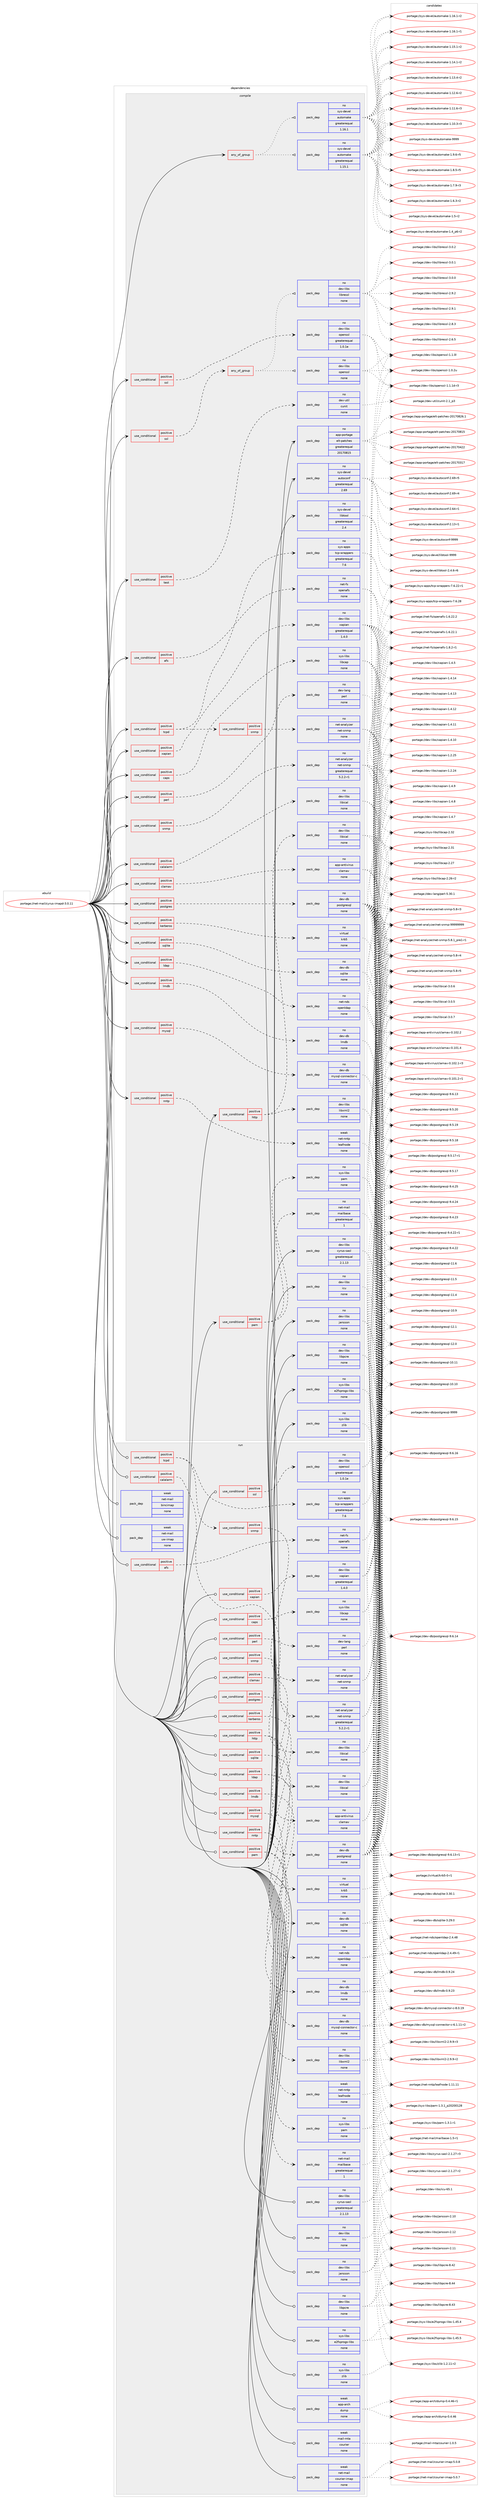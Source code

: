 digraph prolog {

# *************
# Graph options
# *************

newrank=true;
concentrate=true;
compound=true;
graph [rankdir=LR,fontname=Helvetica,fontsize=10,ranksep=1.5];#, ranksep=2.5, nodesep=0.2];
edge  [arrowhead=vee];
node  [fontname=Helvetica,fontsize=10];

# **********
# The ebuild
# **********

subgraph cluster_leftcol {
color=gray;
rank=same;
label=<<i>ebuild</i>>;
id [label="portage://net-mail/cyrus-imapd-3.0.11", color=red, width=4, href="../net-mail/cyrus-imapd-3.0.11.svg"];
}

# ****************
# The dependencies
# ****************

subgraph cluster_midcol {
color=gray;
label=<<i>dependencies</i>>;
subgraph cluster_compile {
fillcolor="#eeeeee";
style=filled;
label=<<i>compile</i>>;
subgraph any2039 {
dependency130254 [label=<<TABLE BORDER="0" CELLBORDER="1" CELLSPACING="0" CELLPADDING="4"><TR><TD CELLPADDING="10">any_of_group</TD></TR></TABLE>>, shape=none, color=red];subgraph pack100559 {
dependency130255 [label=<<TABLE BORDER="0" CELLBORDER="1" CELLSPACING="0" CELLPADDING="4" WIDTH="220"><TR><TD ROWSPAN="6" CELLPADDING="30">pack_dep</TD></TR><TR><TD WIDTH="110">no</TD></TR><TR><TD>sys-devel</TD></TR><TR><TD>automake</TD></TR><TR><TD>greaterequal</TD></TR><TR><TD>1.16.1</TD></TR></TABLE>>, shape=none, color=blue];
}
dependency130254:e -> dependency130255:w [weight=20,style="dotted",arrowhead="oinv"];
subgraph pack100560 {
dependency130256 [label=<<TABLE BORDER="0" CELLBORDER="1" CELLSPACING="0" CELLPADDING="4" WIDTH="220"><TR><TD ROWSPAN="6" CELLPADDING="30">pack_dep</TD></TR><TR><TD WIDTH="110">no</TD></TR><TR><TD>sys-devel</TD></TR><TR><TD>automake</TD></TR><TR><TD>greaterequal</TD></TR><TR><TD>1.15.1</TD></TR></TABLE>>, shape=none, color=blue];
}
dependency130254:e -> dependency130256:w [weight=20,style="dotted",arrowhead="oinv"];
}
id:e -> dependency130254:w [weight=20,style="solid",arrowhead="vee"];
subgraph cond27516 {
dependency130257 [label=<<TABLE BORDER="0" CELLBORDER="1" CELLSPACING="0" CELLPADDING="4"><TR><TD ROWSPAN="3" CELLPADDING="10">use_conditional</TD></TR><TR><TD>positive</TD></TR><TR><TD>afs</TD></TR></TABLE>>, shape=none, color=red];
subgraph pack100561 {
dependency130258 [label=<<TABLE BORDER="0" CELLBORDER="1" CELLSPACING="0" CELLPADDING="4" WIDTH="220"><TR><TD ROWSPAN="6" CELLPADDING="30">pack_dep</TD></TR><TR><TD WIDTH="110">no</TD></TR><TR><TD>net-fs</TD></TR><TR><TD>openafs</TD></TR><TR><TD>none</TD></TR><TR><TD></TD></TR></TABLE>>, shape=none, color=blue];
}
dependency130257:e -> dependency130258:w [weight=20,style="dashed",arrowhead="vee"];
}
id:e -> dependency130257:w [weight=20,style="solid",arrowhead="vee"];
subgraph cond27517 {
dependency130259 [label=<<TABLE BORDER="0" CELLBORDER="1" CELLSPACING="0" CELLPADDING="4"><TR><TD ROWSPAN="3" CELLPADDING="10">use_conditional</TD></TR><TR><TD>positive</TD></TR><TR><TD>calalarm</TD></TR></TABLE>>, shape=none, color=red];
subgraph pack100562 {
dependency130260 [label=<<TABLE BORDER="0" CELLBORDER="1" CELLSPACING="0" CELLPADDING="4" WIDTH="220"><TR><TD ROWSPAN="6" CELLPADDING="30">pack_dep</TD></TR><TR><TD WIDTH="110">no</TD></TR><TR><TD>dev-libs</TD></TR><TR><TD>libical</TD></TR><TR><TD>none</TD></TR><TR><TD></TD></TR></TABLE>>, shape=none, color=blue];
}
dependency130259:e -> dependency130260:w [weight=20,style="dashed",arrowhead="vee"];
}
id:e -> dependency130259:w [weight=20,style="solid",arrowhead="vee"];
subgraph cond27518 {
dependency130261 [label=<<TABLE BORDER="0" CELLBORDER="1" CELLSPACING="0" CELLPADDING="4"><TR><TD ROWSPAN="3" CELLPADDING="10">use_conditional</TD></TR><TR><TD>positive</TD></TR><TR><TD>caps</TD></TR></TABLE>>, shape=none, color=red];
subgraph pack100563 {
dependency130262 [label=<<TABLE BORDER="0" CELLBORDER="1" CELLSPACING="0" CELLPADDING="4" WIDTH="220"><TR><TD ROWSPAN="6" CELLPADDING="30">pack_dep</TD></TR><TR><TD WIDTH="110">no</TD></TR><TR><TD>sys-libs</TD></TR><TR><TD>libcap</TD></TR><TR><TD>none</TD></TR><TR><TD></TD></TR></TABLE>>, shape=none, color=blue];
}
dependency130261:e -> dependency130262:w [weight=20,style="dashed",arrowhead="vee"];
}
id:e -> dependency130261:w [weight=20,style="solid",arrowhead="vee"];
subgraph cond27519 {
dependency130263 [label=<<TABLE BORDER="0" CELLBORDER="1" CELLSPACING="0" CELLPADDING="4"><TR><TD ROWSPAN="3" CELLPADDING="10">use_conditional</TD></TR><TR><TD>positive</TD></TR><TR><TD>clamav</TD></TR></TABLE>>, shape=none, color=red];
subgraph pack100564 {
dependency130264 [label=<<TABLE BORDER="0" CELLBORDER="1" CELLSPACING="0" CELLPADDING="4" WIDTH="220"><TR><TD ROWSPAN="6" CELLPADDING="30">pack_dep</TD></TR><TR><TD WIDTH="110">no</TD></TR><TR><TD>app-antivirus</TD></TR><TR><TD>clamav</TD></TR><TR><TD>none</TD></TR><TR><TD></TD></TR></TABLE>>, shape=none, color=blue];
}
dependency130263:e -> dependency130264:w [weight=20,style="dashed",arrowhead="vee"];
}
id:e -> dependency130263:w [weight=20,style="solid",arrowhead="vee"];
subgraph cond27520 {
dependency130265 [label=<<TABLE BORDER="0" CELLBORDER="1" CELLSPACING="0" CELLPADDING="4"><TR><TD ROWSPAN="3" CELLPADDING="10">use_conditional</TD></TR><TR><TD>positive</TD></TR><TR><TD>http</TD></TR></TABLE>>, shape=none, color=red];
subgraph pack100565 {
dependency130266 [label=<<TABLE BORDER="0" CELLBORDER="1" CELLSPACING="0" CELLPADDING="4" WIDTH="220"><TR><TD ROWSPAN="6" CELLPADDING="30">pack_dep</TD></TR><TR><TD WIDTH="110">no</TD></TR><TR><TD>dev-libs</TD></TR><TR><TD>libxml2</TD></TR><TR><TD>none</TD></TR><TR><TD></TD></TR></TABLE>>, shape=none, color=blue];
}
dependency130265:e -> dependency130266:w [weight=20,style="dashed",arrowhead="vee"];
subgraph pack100566 {
dependency130267 [label=<<TABLE BORDER="0" CELLBORDER="1" CELLSPACING="0" CELLPADDING="4" WIDTH="220"><TR><TD ROWSPAN="6" CELLPADDING="30">pack_dep</TD></TR><TR><TD WIDTH="110">no</TD></TR><TR><TD>dev-libs</TD></TR><TR><TD>libical</TD></TR><TR><TD>none</TD></TR><TR><TD></TD></TR></TABLE>>, shape=none, color=blue];
}
dependency130265:e -> dependency130267:w [weight=20,style="dashed",arrowhead="vee"];
}
id:e -> dependency130265:w [weight=20,style="solid",arrowhead="vee"];
subgraph cond27521 {
dependency130268 [label=<<TABLE BORDER="0" CELLBORDER="1" CELLSPACING="0" CELLPADDING="4"><TR><TD ROWSPAN="3" CELLPADDING="10">use_conditional</TD></TR><TR><TD>positive</TD></TR><TR><TD>kerberos</TD></TR></TABLE>>, shape=none, color=red];
subgraph pack100567 {
dependency130269 [label=<<TABLE BORDER="0" CELLBORDER="1" CELLSPACING="0" CELLPADDING="4" WIDTH="220"><TR><TD ROWSPAN="6" CELLPADDING="30">pack_dep</TD></TR><TR><TD WIDTH="110">no</TD></TR><TR><TD>virtual</TD></TR><TR><TD>krb5</TD></TR><TR><TD>none</TD></TR><TR><TD></TD></TR></TABLE>>, shape=none, color=blue];
}
dependency130268:e -> dependency130269:w [weight=20,style="dashed",arrowhead="vee"];
}
id:e -> dependency130268:w [weight=20,style="solid",arrowhead="vee"];
subgraph cond27522 {
dependency130270 [label=<<TABLE BORDER="0" CELLBORDER="1" CELLSPACING="0" CELLPADDING="4"><TR><TD ROWSPAN="3" CELLPADDING="10">use_conditional</TD></TR><TR><TD>positive</TD></TR><TR><TD>ldap</TD></TR></TABLE>>, shape=none, color=red];
subgraph pack100568 {
dependency130271 [label=<<TABLE BORDER="0" CELLBORDER="1" CELLSPACING="0" CELLPADDING="4" WIDTH="220"><TR><TD ROWSPAN="6" CELLPADDING="30">pack_dep</TD></TR><TR><TD WIDTH="110">no</TD></TR><TR><TD>net-nds</TD></TR><TR><TD>openldap</TD></TR><TR><TD>none</TD></TR><TR><TD></TD></TR></TABLE>>, shape=none, color=blue];
}
dependency130270:e -> dependency130271:w [weight=20,style="dashed",arrowhead="vee"];
}
id:e -> dependency130270:w [weight=20,style="solid",arrowhead="vee"];
subgraph cond27523 {
dependency130272 [label=<<TABLE BORDER="0" CELLBORDER="1" CELLSPACING="0" CELLPADDING="4"><TR><TD ROWSPAN="3" CELLPADDING="10">use_conditional</TD></TR><TR><TD>positive</TD></TR><TR><TD>lmdb</TD></TR></TABLE>>, shape=none, color=red];
subgraph pack100569 {
dependency130273 [label=<<TABLE BORDER="0" CELLBORDER="1" CELLSPACING="0" CELLPADDING="4" WIDTH="220"><TR><TD ROWSPAN="6" CELLPADDING="30">pack_dep</TD></TR><TR><TD WIDTH="110">no</TD></TR><TR><TD>dev-db</TD></TR><TR><TD>lmdb</TD></TR><TR><TD>none</TD></TR><TR><TD></TD></TR></TABLE>>, shape=none, color=blue];
}
dependency130272:e -> dependency130273:w [weight=20,style="dashed",arrowhead="vee"];
}
id:e -> dependency130272:w [weight=20,style="solid",arrowhead="vee"];
subgraph cond27524 {
dependency130274 [label=<<TABLE BORDER="0" CELLBORDER="1" CELLSPACING="0" CELLPADDING="4"><TR><TD ROWSPAN="3" CELLPADDING="10">use_conditional</TD></TR><TR><TD>positive</TD></TR><TR><TD>mysql</TD></TR></TABLE>>, shape=none, color=red];
subgraph pack100570 {
dependency130275 [label=<<TABLE BORDER="0" CELLBORDER="1" CELLSPACING="0" CELLPADDING="4" WIDTH="220"><TR><TD ROWSPAN="6" CELLPADDING="30">pack_dep</TD></TR><TR><TD WIDTH="110">no</TD></TR><TR><TD>dev-db</TD></TR><TR><TD>mysql-connector-c</TD></TR><TR><TD>none</TD></TR><TR><TD></TD></TR></TABLE>>, shape=none, color=blue];
}
dependency130274:e -> dependency130275:w [weight=20,style="dashed",arrowhead="vee"];
}
id:e -> dependency130274:w [weight=20,style="solid",arrowhead="vee"];
subgraph cond27525 {
dependency130276 [label=<<TABLE BORDER="0" CELLBORDER="1" CELLSPACING="0" CELLPADDING="4"><TR><TD ROWSPAN="3" CELLPADDING="10">use_conditional</TD></TR><TR><TD>positive</TD></TR><TR><TD>nntp</TD></TR></TABLE>>, shape=none, color=red];
subgraph pack100571 {
dependency130277 [label=<<TABLE BORDER="0" CELLBORDER="1" CELLSPACING="0" CELLPADDING="4" WIDTH="220"><TR><TD ROWSPAN="6" CELLPADDING="30">pack_dep</TD></TR><TR><TD WIDTH="110">weak</TD></TR><TR><TD>net-nntp</TD></TR><TR><TD>leafnode</TD></TR><TR><TD>none</TD></TR><TR><TD></TD></TR></TABLE>>, shape=none, color=blue];
}
dependency130276:e -> dependency130277:w [weight=20,style="dashed",arrowhead="vee"];
}
id:e -> dependency130276:w [weight=20,style="solid",arrowhead="vee"];
subgraph cond27526 {
dependency130278 [label=<<TABLE BORDER="0" CELLBORDER="1" CELLSPACING="0" CELLPADDING="4"><TR><TD ROWSPAN="3" CELLPADDING="10">use_conditional</TD></TR><TR><TD>positive</TD></TR><TR><TD>pam</TD></TR></TABLE>>, shape=none, color=red];
subgraph pack100572 {
dependency130279 [label=<<TABLE BORDER="0" CELLBORDER="1" CELLSPACING="0" CELLPADDING="4" WIDTH="220"><TR><TD ROWSPAN="6" CELLPADDING="30">pack_dep</TD></TR><TR><TD WIDTH="110">no</TD></TR><TR><TD>sys-libs</TD></TR><TR><TD>pam</TD></TR><TR><TD>none</TD></TR><TR><TD></TD></TR></TABLE>>, shape=none, color=blue];
}
dependency130278:e -> dependency130279:w [weight=20,style="dashed",arrowhead="vee"];
subgraph pack100573 {
dependency130280 [label=<<TABLE BORDER="0" CELLBORDER="1" CELLSPACING="0" CELLPADDING="4" WIDTH="220"><TR><TD ROWSPAN="6" CELLPADDING="30">pack_dep</TD></TR><TR><TD WIDTH="110">no</TD></TR><TR><TD>net-mail</TD></TR><TR><TD>mailbase</TD></TR><TR><TD>greaterequal</TD></TR><TR><TD>1</TD></TR></TABLE>>, shape=none, color=blue];
}
dependency130278:e -> dependency130280:w [weight=20,style="dashed",arrowhead="vee"];
}
id:e -> dependency130278:w [weight=20,style="solid",arrowhead="vee"];
subgraph cond27527 {
dependency130281 [label=<<TABLE BORDER="0" CELLBORDER="1" CELLSPACING="0" CELLPADDING="4"><TR><TD ROWSPAN="3" CELLPADDING="10">use_conditional</TD></TR><TR><TD>positive</TD></TR><TR><TD>perl</TD></TR></TABLE>>, shape=none, color=red];
subgraph pack100574 {
dependency130282 [label=<<TABLE BORDER="0" CELLBORDER="1" CELLSPACING="0" CELLPADDING="4" WIDTH="220"><TR><TD ROWSPAN="6" CELLPADDING="30">pack_dep</TD></TR><TR><TD WIDTH="110">no</TD></TR><TR><TD>dev-lang</TD></TR><TR><TD>perl</TD></TR><TR><TD>none</TD></TR><TR><TD></TD></TR></TABLE>>, shape=none, color=blue];
}
dependency130281:e -> dependency130282:w [weight=20,style="dashed",arrowhead="vee"];
}
id:e -> dependency130281:w [weight=20,style="solid",arrowhead="vee"];
subgraph cond27528 {
dependency130283 [label=<<TABLE BORDER="0" CELLBORDER="1" CELLSPACING="0" CELLPADDING="4"><TR><TD ROWSPAN="3" CELLPADDING="10">use_conditional</TD></TR><TR><TD>positive</TD></TR><TR><TD>postgres</TD></TR></TABLE>>, shape=none, color=red];
subgraph pack100575 {
dependency130284 [label=<<TABLE BORDER="0" CELLBORDER="1" CELLSPACING="0" CELLPADDING="4" WIDTH="220"><TR><TD ROWSPAN="6" CELLPADDING="30">pack_dep</TD></TR><TR><TD WIDTH="110">no</TD></TR><TR><TD>dev-db</TD></TR><TR><TD>postgresql</TD></TR><TR><TD>none</TD></TR><TR><TD></TD></TR></TABLE>>, shape=none, color=blue];
}
dependency130283:e -> dependency130284:w [weight=20,style="dashed",arrowhead="vee"];
}
id:e -> dependency130283:w [weight=20,style="solid",arrowhead="vee"];
subgraph cond27529 {
dependency130285 [label=<<TABLE BORDER="0" CELLBORDER="1" CELLSPACING="0" CELLPADDING="4"><TR><TD ROWSPAN="3" CELLPADDING="10">use_conditional</TD></TR><TR><TD>positive</TD></TR><TR><TD>snmp</TD></TR></TABLE>>, shape=none, color=red];
subgraph pack100576 {
dependency130286 [label=<<TABLE BORDER="0" CELLBORDER="1" CELLSPACING="0" CELLPADDING="4" WIDTH="220"><TR><TD ROWSPAN="6" CELLPADDING="30">pack_dep</TD></TR><TR><TD WIDTH="110">no</TD></TR><TR><TD>net-analyzer</TD></TR><TR><TD>net-snmp</TD></TR><TR><TD>greaterequal</TD></TR><TR><TD>5.2.2-r1</TD></TR></TABLE>>, shape=none, color=blue];
}
dependency130285:e -> dependency130286:w [weight=20,style="dashed",arrowhead="vee"];
}
id:e -> dependency130285:w [weight=20,style="solid",arrowhead="vee"];
subgraph cond27530 {
dependency130287 [label=<<TABLE BORDER="0" CELLBORDER="1" CELLSPACING="0" CELLPADDING="4"><TR><TD ROWSPAN="3" CELLPADDING="10">use_conditional</TD></TR><TR><TD>positive</TD></TR><TR><TD>sqlite</TD></TR></TABLE>>, shape=none, color=red];
subgraph pack100577 {
dependency130288 [label=<<TABLE BORDER="0" CELLBORDER="1" CELLSPACING="0" CELLPADDING="4" WIDTH="220"><TR><TD ROWSPAN="6" CELLPADDING="30">pack_dep</TD></TR><TR><TD WIDTH="110">no</TD></TR><TR><TD>dev-db</TD></TR><TR><TD>sqlite</TD></TR><TR><TD>none</TD></TR><TR><TD></TD></TR></TABLE>>, shape=none, color=blue];
}
dependency130287:e -> dependency130288:w [weight=20,style="dashed",arrowhead="vee"];
}
id:e -> dependency130287:w [weight=20,style="solid",arrowhead="vee"];
subgraph cond27531 {
dependency130289 [label=<<TABLE BORDER="0" CELLBORDER="1" CELLSPACING="0" CELLPADDING="4"><TR><TD ROWSPAN="3" CELLPADDING="10">use_conditional</TD></TR><TR><TD>positive</TD></TR><TR><TD>ssl</TD></TR></TABLE>>, shape=none, color=red];
subgraph any2040 {
dependency130290 [label=<<TABLE BORDER="0" CELLBORDER="1" CELLSPACING="0" CELLPADDING="4"><TR><TD CELLPADDING="10">any_of_group</TD></TR></TABLE>>, shape=none, color=red];subgraph pack100578 {
dependency130291 [label=<<TABLE BORDER="0" CELLBORDER="1" CELLSPACING="0" CELLPADDING="4" WIDTH="220"><TR><TD ROWSPAN="6" CELLPADDING="30">pack_dep</TD></TR><TR><TD WIDTH="110">no</TD></TR><TR><TD>dev-libs</TD></TR><TR><TD>openssl</TD></TR><TR><TD>none</TD></TR><TR><TD></TD></TR></TABLE>>, shape=none, color=blue];
}
dependency130290:e -> dependency130291:w [weight=20,style="dotted",arrowhead="oinv"];
subgraph pack100579 {
dependency130292 [label=<<TABLE BORDER="0" CELLBORDER="1" CELLSPACING="0" CELLPADDING="4" WIDTH="220"><TR><TD ROWSPAN="6" CELLPADDING="30">pack_dep</TD></TR><TR><TD WIDTH="110">no</TD></TR><TR><TD>dev-libs</TD></TR><TR><TD>libressl</TD></TR><TR><TD>none</TD></TR><TR><TD></TD></TR></TABLE>>, shape=none, color=blue];
}
dependency130290:e -> dependency130292:w [weight=20,style="dotted",arrowhead="oinv"];
}
dependency130289:e -> dependency130290:w [weight=20,style="dashed",arrowhead="vee"];
}
id:e -> dependency130289:w [weight=20,style="solid",arrowhead="vee"];
subgraph cond27532 {
dependency130293 [label=<<TABLE BORDER="0" CELLBORDER="1" CELLSPACING="0" CELLPADDING="4"><TR><TD ROWSPAN="3" CELLPADDING="10">use_conditional</TD></TR><TR><TD>positive</TD></TR><TR><TD>ssl</TD></TR></TABLE>>, shape=none, color=red];
subgraph pack100580 {
dependency130294 [label=<<TABLE BORDER="0" CELLBORDER="1" CELLSPACING="0" CELLPADDING="4" WIDTH="220"><TR><TD ROWSPAN="6" CELLPADDING="30">pack_dep</TD></TR><TR><TD WIDTH="110">no</TD></TR><TR><TD>dev-libs</TD></TR><TR><TD>openssl</TD></TR><TR><TD>greaterequal</TD></TR><TR><TD>1.0.1e</TD></TR></TABLE>>, shape=none, color=blue];
}
dependency130293:e -> dependency130294:w [weight=20,style="dashed",arrowhead="vee"];
}
id:e -> dependency130293:w [weight=20,style="solid",arrowhead="vee"];
subgraph cond27533 {
dependency130295 [label=<<TABLE BORDER="0" CELLBORDER="1" CELLSPACING="0" CELLPADDING="4"><TR><TD ROWSPAN="3" CELLPADDING="10">use_conditional</TD></TR><TR><TD>positive</TD></TR><TR><TD>tcpd</TD></TR></TABLE>>, shape=none, color=red];
subgraph pack100581 {
dependency130296 [label=<<TABLE BORDER="0" CELLBORDER="1" CELLSPACING="0" CELLPADDING="4" WIDTH="220"><TR><TD ROWSPAN="6" CELLPADDING="30">pack_dep</TD></TR><TR><TD WIDTH="110">no</TD></TR><TR><TD>sys-apps</TD></TR><TR><TD>tcp-wrappers</TD></TR><TR><TD>greaterequal</TD></TR><TR><TD>7.6</TD></TR></TABLE>>, shape=none, color=blue];
}
dependency130295:e -> dependency130296:w [weight=20,style="dashed",arrowhead="vee"];
subgraph cond27534 {
dependency130297 [label=<<TABLE BORDER="0" CELLBORDER="1" CELLSPACING="0" CELLPADDING="4"><TR><TD ROWSPAN="3" CELLPADDING="10">use_conditional</TD></TR><TR><TD>positive</TD></TR><TR><TD>snmp</TD></TR></TABLE>>, shape=none, color=red];
subgraph pack100582 {
dependency130298 [label=<<TABLE BORDER="0" CELLBORDER="1" CELLSPACING="0" CELLPADDING="4" WIDTH="220"><TR><TD ROWSPAN="6" CELLPADDING="30">pack_dep</TD></TR><TR><TD WIDTH="110">no</TD></TR><TR><TD>net-analyzer</TD></TR><TR><TD>net-snmp</TD></TR><TR><TD>none</TD></TR><TR><TD></TD></TR></TABLE>>, shape=none, color=blue];
}
dependency130297:e -> dependency130298:w [weight=20,style="dashed",arrowhead="vee"];
}
dependency130295:e -> dependency130297:w [weight=20,style="dashed",arrowhead="vee"];
}
id:e -> dependency130295:w [weight=20,style="solid",arrowhead="vee"];
subgraph cond27535 {
dependency130299 [label=<<TABLE BORDER="0" CELLBORDER="1" CELLSPACING="0" CELLPADDING="4"><TR><TD ROWSPAN="3" CELLPADDING="10">use_conditional</TD></TR><TR><TD>positive</TD></TR><TR><TD>test</TD></TR></TABLE>>, shape=none, color=red];
subgraph pack100583 {
dependency130300 [label=<<TABLE BORDER="0" CELLBORDER="1" CELLSPACING="0" CELLPADDING="4" WIDTH="220"><TR><TD ROWSPAN="6" CELLPADDING="30">pack_dep</TD></TR><TR><TD WIDTH="110">no</TD></TR><TR><TD>dev-util</TD></TR><TR><TD>cunit</TD></TR><TR><TD>none</TD></TR><TR><TD></TD></TR></TABLE>>, shape=none, color=blue];
}
dependency130299:e -> dependency130300:w [weight=20,style="dashed",arrowhead="vee"];
}
id:e -> dependency130299:w [weight=20,style="solid",arrowhead="vee"];
subgraph cond27536 {
dependency130301 [label=<<TABLE BORDER="0" CELLBORDER="1" CELLSPACING="0" CELLPADDING="4"><TR><TD ROWSPAN="3" CELLPADDING="10">use_conditional</TD></TR><TR><TD>positive</TD></TR><TR><TD>xapian</TD></TR></TABLE>>, shape=none, color=red];
subgraph pack100584 {
dependency130302 [label=<<TABLE BORDER="0" CELLBORDER="1" CELLSPACING="0" CELLPADDING="4" WIDTH="220"><TR><TD ROWSPAN="6" CELLPADDING="30">pack_dep</TD></TR><TR><TD WIDTH="110">no</TD></TR><TR><TD>dev-libs</TD></TR><TR><TD>xapian</TD></TR><TR><TD>greaterequal</TD></TR><TR><TD>1.4.0</TD></TR></TABLE>>, shape=none, color=blue];
}
dependency130301:e -> dependency130302:w [weight=20,style="dashed",arrowhead="vee"];
}
id:e -> dependency130301:w [weight=20,style="solid",arrowhead="vee"];
subgraph pack100585 {
dependency130303 [label=<<TABLE BORDER="0" CELLBORDER="1" CELLSPACING="0" CELLPADDING="4" WIDTH="220"><TR><TD ROWSPAN="6" CELLPADDING="30">pack_dep</TD></TR><TR><TD WIDTH="110">no</TD></TR><TR><TD>app-portage</TD></TR><TR><TD>elt-patches</TD></TR><TR><TD>greaterequal</TD></TR><TR><TD>20170815</TD></TR></TABLE>>, shape=none, color=blue];
}
id:e -> dependency130303:w [weight=20,style="solid",arrowhead="vee"];
subgraph pack100586 {
dependency130304 [label=<<TABLE BORDER="0" CELLBORDER="1" CELLSPACING="0" CELLPADDING="4" WIDTH="220"><TR><TD ROWSPAN="6" CELLPADDING="30">pack_dep</TD></TR><TR><TD WIDTH="110">no</TD></TR><TR><TD>dev-libs</TD></TR><TR><TD>cyrus-sasl</TD></TR><TR><TD>greaterequal</TD></TR><TR><TD>2.1.13</TD></TR></TABLE>>, shape=none, color=blue];
}
id:e -> dependency130304:w [weight=20,style="solid",arrowhead="vee"];
subgraph pack100587 {
dependency130305 [label=<<TABLE BORDER="0" CELLBORDER="1" CELLSPACING="0" CELLPADDING="4" WIDTH="220"><TR><TD ROWSPAN="6" CELLPADDING="30">pack_dep</TD></TR><TR><TD WIDTH="110">no</TD></TR><TR><TD>dev-libs</TD></TR><TR><TD>icu</TD></TR><TR><TD>none</TD></TR><TR><TD></TD></TR></TABLE>>, shape=none, color=blue];
}
id:e -> dependency130305:w [weight=20,style="solid",arrowhead="vee"];
subgraph pack100588 {
dependency130306 [label=<<TABLE BORDER="0" CELLBORDER="1" CELLSPACING="0" CELLPADDING="4" WIDTH="220"><TR><TD ROWSPAN="6" CELLPADDING="30">pack_dep</TD></TR><TR><TD WIDTH="110">no</TD></TR><TR><TD>dev-libs</TD></TR><TR><TD>jansson</TD></TR><TR><TD>none</TD></TR><TR><TD></TD></TR></TABLE>>, shape=none, color=blue];
}
id:e -> dependency130306:w [weight=20,style="solid",arrowhead="vee"];
subgraph pack100589 {
dependency130307 [label=<<TABLE BORDER="0" CELLBORDER="1" CELLSPACING="0" CELLPADDING="4" WIDTH="220"><TR><TD ROWSPAN="6" CELLPADDING="30">pack_dep</TD></TR><TR><TD WIDTH="110">no</TD></TR><TR><TD>dev-libs</TD></TR><TR><TD>libpcre</TD></TR><TR><TD>none</TD></TR><TR><TD></TD></TR></TABLE>>, shape=none, color=blue];
}
id:e -> dependency130307:w [weight=20,style="solid",arrowhead="vee"];
subgraph pack100590 {
dependency130308 [label=<<TABLE BORDER="0" CELLBORDER="1" CELLSPACING="0" CELLPADDING="4" WIDTH="220"><TR><TD ROWSPAN="6" CELLPADDING="30">pack_dep</TD></TR><TR><TD WIDTH="110">no</TD></TR><TR><TD>sys-devel</TD></TR><TR><TD>autoconf</TD></TR><TR><TD>greaterequal</TD></TR><TR><TD>2.69</TD></TR></TABLE>>, shape=none, color=blue];
}
id:e -> dependency130308:w [weight=20,style="solid",arrowhead="vee"];
subgraph pack100591 {
dependency130309 [label=<<TABLE BORDER="0" CELLBORDER="1" CELLSPACING="0" CELLPADDING="4" WIDTH="220"><TR><TD ROWSPAN="6" CELLPADDING="30">pack_dep</TD></TR><TR><TD WIDTH="110">no</TD></TR><TR><TD>sys-devel</TD></TR><TR><TD>libtool</TD></TR><TR><TD>greaterequal</TD></TR><TR><TD>2.4</TD></TR></TABLE>>, shape=none, color=blue];
}
id:e -> dependency130309:w [weight=20,style="solid",arrowhead="vee"];
subgraph pack100592 {
dependency130310 [label=<<TABLE BORDER="0" CELLBORDER="1" CELLSPACING="0" CELLPADDING="4" WIDTH="220"><TR><TD ROWSPAN="6" CELLPADDING="30">pack_dep</TD></TR><TR><TD WIDTH="110">no</TD></TR><TR><TD>sys-libs</TD></TR><TR><TD>e2fsprogs-libs</TD></TR><TR><TD>none</TD></TR><TR><TD></TD></TR></TABLE>>, shape=none, color=blue];
}
id:e -> dependency130310:w [weight=20,style="solid",arrowhead="vee"];
subgraph pack100593 {
dependency130311 [label=<<TABLE BORDER="0" CELLBORDER="1" CELLSPACING="0" CELLPADDING="4" WIDTH="220"><TR><TD ROWSPAN="6" CELLPADDING="30">pack_dep</TD></TR><TR><TD WIDTH="110">no</TD></TR><TR><TD>sys-libs</TD></TR><TR><TD>zlib</TD></TR><TR><TD>none</TD></TR><TR><TD></TD></TR></TABLE>>, shape=none, color=blue];
}
id:e -> dependency130311:w [weight=20,style="solid",arrowhead="vee"];
}
subgraph cluster_compileandrun {
fillcolor="#eeeeee";
style=filled;
label=<<i>compile and run</i>>;
}
subgraph cluster_run {
fillcolor="#eeeeee";
style=filled;
label=<<i>run</i>>;
subgraph cond27537 {
dependency130312 [label=<<TABLE BORDER="0" CELLBORDER="1" CELLSPACING="0" CELLPADDING="4"><TR><TD ROWSPAN="3" CELLPADDING="10">use_conditional</TD></TR><TR><TD>positive</TD></TR><TR><TD>afs</TD></TR></TABLE>>, shape=none, color=red];
subgraph pack100594 {
dependency130313 [label=<<TABLE BORDER="0" CELLBORDER="1" CELLSPACING="0" CELLPADDING="4" WIDTH="220"><TR><TD ROWSPAN="6" CELLPADDING="30">pack_dep</TD></TR><TR><TD WIDTH="110">no</TD></TR><TR><TD>net-fs</TD></TR><TR><TD>openafs</TD></TR><TR><TD>none</TD></TR><TR><TD></TD></TR></TABLE>>, shape=none, color=blue];
}
dependency130312:e -> dependency130313:w [weight=20,style="dashed",arrowhead="vee"];
}
id:e -> dependency130312:w [weight=20,style="solid",arrowhead="odot"];
subgraph cond27538 {
dependency130314 [label=<<TABLE BORDER="0" CELLBORDER="1" CELLSPACING="0" CELLPADDING="4"><TR><TD ROWSPAN="3" CELLPADDING="10">use_conditional</TD></TR><TR><TD>positive</TD></TR><TR><TD>calalarm</TD></TR></TABLE>>, shape=none, color=red];
subgraph pack100595 {
dependency130315 [label=<<TABLE BORDER="0" CELLBORDER="1" CELLSPACING="0" CELLPADDING="4" WIDTH="220"><TR><TD ROWSPAN="6" CELLPADDING="30">pack_dep</TD></TR><TR><TD WIDTH="110">no</TD></TR><TR><TD>dev-libs</TD></TR><TR><TD>libical</TD></TR><TR><TD>none</TD></TR><TR><TD></TD></TR></TABLE>>, shape=none, color=blue];
}
dependency130314:e -> dependency130315:w [weight=20,style="dashed",arrowhead="vee"];
}
id:e -> dependency130314:w [weight=20,style="solid",arrowhead="odot"];
subgraph cond27539 {
dependency130316 [label=<<TABLE BORDER="0" CELLBORDER="1" CELLSPACING="0" CELLPADDING="4"><TR><TD ROWSPAN="3" CELLPADDING="10">use_conditional</TD></TR><TR><TD>positive</TD></TR><TR><TD>caps</TD></TR></TABLE>>, shape=none, color=red];
subgraph pack100596 {
dependency130317 [label=<<TABLE BORDER="0" CELLBORDER="1" CELLSPACING="0" CELLPADDING="4" WIDTH="220"><TR><TD ROWSPAN="6" CELLPADDING="30">pack_dep</TD></TR><TR><TD WIDTH="110">no</TD></TR><TR><TD>sys-libs</TD></TR><TR><TD>libcap</TD></TR><TR><TD>none</TD></TR><TR><TD></TD></TR></TABLE>>, shape=none, color=blue];
}
dependency130316:e -> dependency130317:w [weight=20,style="dashed",arrowhead="vee"];
}
id:e -> dependency130316:w [weight=20,style="solid",arrowhead="odot"];
subgraph cond27540 {
dependency130318 [label=<<TABLE BORDER="0" CELLBORDER="1" CELLSPACING="0" CELLPADDING="4"><TR><TD ROWSPAN="3" CELLPADDING="10">use_conditional</TD></TR><TR><TD>positive</TD></TR><TR><TD>clamav</TD></TR></TABLE>>, shape=none, color=red];
subgraph pack100597 {
dependency130319 [label=<<TABLE BORDER="0" CELLBORDER="1" CELLSPACING="0" CELLPADDING="4" WIDTH="220"><TR><TD ROWSPAN="6" CELLPADDING="30">pack_dep</TD></TR><TR><TD WIDTH="110">no</TD></TR><TR><TD>app-antivirus</TD></TR><TR><TD>clamav</TD></TR><TR><TD>none</TD></TR><TR><TD></TD></TR></TABLE>>, shape=none, color=blue];
}
dependency130318:e -> dependency130319:w [weight=20,style="dashed",arrowhead="vee"];
}
id:e -> dependency130318:w [weight=20,style="solid",arrowhead="odot"];
subgraph cond27541 {
dependency130320 [label=<<TABLE BORDER="0" CELLBORDER="1" CELLSPACING="0" CELLPADDING="4"><TR><TD ROWSPAN="3" CELLPADDING="10">use_conditional</TD></TR><TR><TD>positive</TD></TR><TR><TD>http</TD></TR></TABLE>>, shape=none, color=red];
subgraph pack100598 {
dependency130321 [label=<<TABLE BORDER="0" CELLBORDER="1" CELLSPACING="0" CELLPADDING="4" WIDTH="220"><TR><TD ROWSPAN="6" CELLPADDING="30">pack_dep</TD></TR><TR><TD WIDTH="110">no</TD></TR><TR><TD>dev-libs</TD></TR><TR><TD>libxml2</TD></TR><TR><TD>none</TD></TR><TR><TD></TD></TR></TABLE>>, shape=none, color=blue];
}
dependency130320:e -> dependency130321:w [weight=20,style="dashed",arrowhead="vee"];
subgraph pack100599 {
dependency130322 [label=<<TABLE BORDER="0" CELLBORDER="1" CELLSPACING="0" CELLPADDING="4" WIDTH="220"><TR><TD ROWSPAN="6" CELLPADDING="30">pack_dep</TD></TR><TR><TD WIDTH="110">no</TD></TR><TR><TD>dev-libs</TD></TR><TR><TD>libical</TD></TR><TR><TD>none</TD></TR><TR><TD></TD></TR></TABLE>>, shape=none, color=blue];
}
dependency130320:e -> dependency130322:w [weight=20,style="dashed",arrowhead="vee"];
}
id:e -> dependency130320:w [weight=20,style="solid",arrowhead="odot"];
subgraph cond27542 {
dependency130323 [label=<<TABLE BORDER="0" CELLBORDER="1" CELLSPACING="0" CELLPADDING="4"><TR><TD ROWSPAN="3" CELLPADDING="10">use_conditional</TD></TR><TR><TD>positive</TD></TR><TR><TD>kerberos</TD></TR></TABLE>>, shape=none, color=red];
subgraph pack100600 {
dependency130324 [label=<<TABLE BORDER="0" CELLBORDER="1" CELLSPACING="0" CELLPADDING="4" WIDTH="220"><TR><TD ROWSPAN="6" CELLPADDING="30">pack_dep</TD></TR><TR><TD WIDTH="110">no</TD></TR><TR><TD>virtual</TD></TR><TR><TD>krb5</TD></TR><TR><TD>none</TD></TR><TR><TD></TD></TR></TABLE>>, shape=none, color=blue];
}
dependency130323:e -> dependency130324:w [weight=20,style="dashed",arrowhead="vee"];
}
id:e -> dependency130323:w [weight=20,style="solid",arrowhead="odot"];
subgraph cond27543 {
dependency130325 [label=<<TABLE BORDER="0" CELLBORDER="1" CELLSPACING="0" CELLPADDING="4"><TR><TD ROWSPAN="3" CELLPADDING="10">use_conditional</TD></TR><TR><TD>positive</TD></TR><TR><TD>ldap</TD></TR></TABLE>>, shape=none, color=red];
subgraph pack100601 {
dependency130326 [label=<<TABLE BORDER="0" CELLBORDER="1" CELLSPACING="0" CELLPADDING="4" WIDTH="220"><TR><TD ROWSPAN="6" CELLPADDING="30">pack_dep</TD></TR><TR><TD WIDTH="110">no</TD></TR><TR><TD>net-nds</TD></TR><TR><TD>openldap</TD></TR><TR><TD>none</TD></TR><TR><TD></TD></TR></TABLE>>, shape=none, color=blue];
}
dependency130325:e -> dependency130326:w [weight=20,style="dashed",arrowhead="vee"];
}
id:e -> dependency130325:w [weight=20,style="solid",arrowhead="odot"];
subgraph cond27544 {
dependency130327 [label=<<TABLE BORDER="0" CELLBORDER="1" CELLSPACING="0" CELLPADDING="4"><TR><TD ROWSPAN="3" CELLPADDING="10">use_conditional</TD></TR><TR><TD>positive</TD></TR><TR><TD>lmdb</TD></TR></TABLE>>, shape=none, color=red];
subgraph pack100602 {
dependency130328 [label=<<TABLE BORDER="0" CELLBORDER="1" CELLSPACING="0" CELLPADDING="4" WIDTH="220"><TR><TD ROWSPAN="6" CELLPADDING="30">pack_dep</TD></TR><TR><TD WIDTH="110">no</TD></TR><TR><TD>dev-db</TD></TR><TR><TD>lmdb</TD></TR><TR><TD>none</TD></TR><TR><TD></TD></TR></TABLE>>, shape=none, color=blue];
}
dependency130327:e -> dependency130328:w [weight=20,style="dashed",arrowhead="vee"];
}
id:e -> dependency130327:w [weight=20,style="solid",arrowhead="odot"];
subgraph cond27545 {
dependency130329 [label=<<TABLE BORDER="0" CELLBORDER="1" CELLSPACING="0" CELLPADDING="4"><TR><TD ROWSPAN="3" CELLPADDING="10">use_conditional</TD></TR><TR><TD>positive</TD></TR><TR><TD>mysql</TD></TR></TABLE>>, shape=none, color=red];
subgraph pack100603 {
dependency130330 [label=<<TABLE BORDER="0" CELLBORDER="1" CELLSPACING="0" CELLPADDING="4" WIDTH="220"><TR><TD ROWSPAN="6" CELLPADDING="30">pack_dep</TD></TR><TR><TD WIDTH="110">no</TD></TR><TR><TD>dev-db</TD></TR><TR><TD>mysql-connector-c</TD></TR><TR><TD>none</TD></TR><TR><TD></TD></TR></TABLE>>, shape=none, color=blue];
}
dependency130329:e -> dependency130330:w [weight=20,style="dashed",arrowhead="vee"];
}
id:e -> dependency130329:w [weight=20,style="solid",arrowhead="odot"];
subgraph cond27546 {
dependency130331 [label=<<TABLE BORDER="0" CELLBORDER="1" CELLSPACING="0" CELLPADDING="4"><TR><TD ROWSPAN="3" CELLPADDING="10">use_conditional</TD></TR><TR><TD>positive</TD></TR><TR><TD>nntp</TD></TR></TABLE>>, shape=none, color=red];
subgraph pack100604 {
dependency130332 [label=<<TABLE BORDER="0" CELLBORDER="1" CELLSPACING="0" CELLPADDING="4" WIDTH="220"><TR><TD ROWSPAN="6" CELLPADDING="30">pack_dep</TD></TR><TR><TD WIDTH="110">weak</TD></TR><TR><TD>net-nntp</TD></TR><TR><TD>leafnode</TD></TR><TR><TD>none</TD></TR><TR><TD></TD></TR></TABLE>>, shape=none, color=blue];
}
dependency130331:e -> dependency130332:w [weight=20,style="dashed",arrowhead="vee"];
}
id:e -> dependency130331:w [weight=20,style="solid",arrowhead="odot"];
subgraph cond27547 {
dependency130333 [label=<<TABLE BORDER="0" CELLBORDER="1" CELLSPACING="0" CELLPADDING="4"><TR><TD ROWSPAN="3" CELLPADDING="10">use_conditional</TD></TR><TR><TD>positive</TD></TR><TR><TD>pam</TD></TR></TABLE>>, shape=none, color=red];
subgraph pack100605 {
dependency130334 [label=<<TABLE BORDER="0" CELLBORDER="1" CELLSPACING="0" CELLPADDING="4" WIDTH="220"><TR><TD ROWSPAN="6" CELLPADDING="30">pack_dep</TD></TR><TR><TD WIDTH="110">no</TD></TR><TR><TD>sys-libs</TD></TR><TR><TD>pam</TD></TR><TR><TD>none</TD></TR><TR><TD></TD></TR></TABLE>>, shape=none, color=blue];
}
dependency130333:e -> dependency130334:w [weight=20,style="dashed",arrowhead="vee"];
subgraph pack100606 {
dependency130335 [label=<<TABLE BORDER="0" CELLBORDER="1" CELLSPACING="0" CELLPADDING="4" WIDTH="220"><TR><TD ROWSPAN="6" CELLPADDING="30">pack_dep</TD></TR><TR><TD WIDTH="110">no</TD></TR><TR><TD>net-mail</TD></TR><TR><TD>mailbase</TD></TR><TR><TD>greaterequal</TD></TR><TR><TD>1</TD></TR></TABLE>>, shape=none, color=blue];
}
dependency130333:e -> dependency130335:w [weight=20,style="dashed",arrowhead="vee"];
}
id:e -> dependency130333:w [weight=20,style="solid",arrowhead="odot"];
subgraph cond27548 {
dependency130336 [label=<<TABLE BORDER="0" CELLBORDER="1" CELLSPACING="0" CELLPADDING="4"><TR><TD ROWSPAN="3" CELLPADDING="10">use_conditional</TD></TR><TR><TD>positive</TD></TR><TR><TD>perl</TD></TR></TABLE>>, shape=none, color=red];
subgraph pack100607 {
dependency130337 [label=<<TABLE BORDER="0" CELLBORDER="1" CELLSPACING="0" CELLPADDING="4" WIDTH="220"><TR><TD ROWSPAN="6" CELLPADDING="30">pack_dep</TD></TR><TR><TD WIDTH="110">no</TD></TR><TR><TD>dev-lang</TD></TR><TR><TD>perl</TD></TR><TR><TD>none</TD></TR><TR><TD></TD></TR></TABLE>>, shape=none, color=blue];
}
dependency130336:e -> dependency130337:w [weight=20,style="dashed",arrowhead="vee"];
}
id:e -> dependency130336:w [weight=20,style="solid",arrowhead="odot"];
subgraph cond27549 {
dependency130338 [label=<<TABLE BORDER="0" CELLBORDER="1" CELLSPACING="0" CELLPADDING="4"><TR><TD ROWSPAN="3" CELLPADDING="10">use_conditional</TD></TR><TR><TD>positive</TD></TR><TR><TD>postgres</TD></TR></TABLE>>, shape=none, color=red];
subgraph pack100608 {
dependency130339 [label=<<TABLE BORDER="0" CELLBORDER="1" CELLSPACING="0" CELLPADDING="4" WIDTH="220"><TR><TD ROWSPAN="6" CELLPADDING="30">pack_dep</TD></TR><TR><TD WIDTH="110">no</TD></TR><TR><TD>dev-db</TD></TR><TR><TD>postgresql</TD></TR><TR><TD>none</TD></TR><TR><TD></TD></TR></TABLE>>, shape=none, color=blue];
}
dependency130338:e -> dependency130339:w [weight=20,style="dashed",arrowhead="vee"];
}
id:e -> dependency130338:w [weight=20,style="solid",arrowhead="odot"];
subgraph cond27550 {
dependency130340 [label=<<TABLE BORDER="0" CELLBORDER="1" CELLSPACING="0" CELLPADDING="4"><TR><TD ROWSPAN="3" CELLPADDING="10">use_conditional</TD></TR><TR><TD>positive</TD></TR><TR><TD>snmp</TD></TR></TABLE>>, shape=none, color=red];
subgraph pack100609 {
dependency130341 [label=<<TABLE BORDER="0" CELLBORDER="1" CELLSPACING="0" CELLPADDING="4" WIDTH="220"><TR><TD ROWSPAN="6" CELLPADDING="30">pack_dep</TD></TR><TR><TD WIDTH="110">no</TD></TR><TR><TD>net-analyzer</TD></TR><TR><TD>net-snmp</TD></TR><TR><TD>greaterequal</TD></TR><TR><TD>5.2.2-r1</TD></TR></TABLE>>, shape=none, color=blue];
}
dependency130340:e -> dependency130341:w [weight=20,style="dashed",arrowhead="vee"];
}
id:e -> dependency130340:w [weight=20,style="solid",arrowhead="odot"];
subgraph cond27551 {
dependency130342 [label=<<TABLE BORDER="0" CELLBORDER="1" CELLSPACING="0" CELLPADDING="4"><TR><TD ROWSPAN="3" CELLPADDING="10">use_conditional</TD></TR><TR><TD>positive</TD></TR><TR><TD>sqlite</TD></TR></TABLE>>, shape=none, color=red];
subgraph pack100610 {
dependency130343 [label=<<TABLE BORDER="0" CELLBORDER="1" CELLSPACING="0" CELLPADDING="4" WIDTH="220"><TR><TD ROWSPAN="6" CELLPADDING="30">pack_dep</TD></TR><TR><TD WIDTH="110">no</TD></TR><TR><TD>dev-db</TD></TR><TR><TD>sqlite</TD></TR><TR><TD>none</TD></TR><TR><TD></TD></TR></TABLE>>, shape=none, color=blue];
}
dependency130342:e -> dependency130343:w [weight=20,style="dashed",arrowhead="vee"];
}
id:e -> dependency130342:w [weight=20,style="solid",arrowhead="odot"];
subgraph cond27552 {
dependency130344 [label=<<TABLE BORDER="0" CELLBORDER="1" CELLSPACING="0" CELLPADDING="4"><TR><TD ROWSPAN="3" CELLPADDING="10">use_conditional</TD></TR><TR><TD>positive</TD></TR><TR><TD>ssl</TD></TR></TABLE>>, shape=none, color=red];
subgraph pack100611 {
dependency130345 [label=<<TABLE BORDER="0" CELLBORDER="1" CELLSPACING="0" CELLPADDING="4" WIDTH="220"><TR><TD ROWSPAN="6" CELLPADDING="30">pack_dep</TD></TR><TR><TD WIDTH="110">no</TD></TR><TR><TD>dev-libs</TD></TR><TR><TD>openssl</TD></TR><TR><TD>greaterequal</TD></TR><TR><TD>1.0.1e</TD></TR></TABLE>>, shape=none, color=blue];
}
dependency130344:e -> dependency130345:w [weight=20,style="dashed",arrowhead="vee"];
}
id:e -> dependency130344:w [weight=20,style="solid",arrowhead="odot"];
subgraph cond27553 {
dependency130346 [label=<<TABLE BORDER="0" CELLBORDER="1" CELLSPACING="0" CELLPADDING="4"><TR><TD ROWSPAN="3" CELLPADDING="10">use_conditional</TD></TR><TR><TD>positive</TD></TR><TR><TD>tcpd</TD></TR></TABLE>>, shape=none, color=red];
subgraph pack100612 {
dependency130347 [label=<<TABLE BORDER="0" CELLBORDER="1" CELLSPACING="0" CELLPADDING="4" WIDTH="220"><TR><TD ROWSPAN="6" CELLPADDING="30">pack_dep</TD></TR><TR><TD WIDTH="110">no</TD></TR><TR><TD>sys-apps</TD></TR><TR><TD>tcp-wrappers</TD></TR><TR><TD>greaterequal</TD></TR><TR><TD>7.6</TD></TR></TABLE>>, shape=none, color=blue];
}
dependency130346:e -> dependency130347:w [weight=20,style="dashed",arrowhead="vee"];
subgraph cond27554 {
dependency130348 [label=<<TABLE BORDER="0" CELLBORDER="1" CELLSPACING="0" CELLPADDING="4"><TR><TD ROWSPAN="3" CELLPADDING="10">use_conditional</TD></TR><TR><TD>positive</TD></TR><TR><TD>snmp</TD></TR></TABLE>>, shape=none, color=red];
subgraph pack100613 {
dependency130349 [label=<<TABLE BORDER="0" CELLBORDER="1" CELLSPACING="0" CELLPADDING="4" WIDTH="220"><TR><TD ROWSPAN="6" CELLPADDING="30">pack_dep</TD></TR><TR><TD WIDTH="110">no</TD></TR><TR><TD>net-analyzer</TD></TR><TR><TD>net-snmp</TD></TR><TR><TD>none</TD></TR><TR><TD></TD></TR></TABLE>>, shape=none, color=blue];
}
dependency130348:e -> dependency130349:w [weight=20,style="dashed",arrowhead="vee"];
}
dependency130346:e -> dependency130348:w [weight=20,style="dashed",arrowhead="vee"];
}
id:e -> dependency130346:w [weight=20,style="solid",arrowhead="odot"];
subgraph cond27555 {
dependency130350 [label=<<TABLE BORDER="0" CELLBORDER="1" CELLSPACING="0" CELLPADDING="4"><TR><TD ROWSPAN="3" CELLPADDING="10">use_conditional</TD></TR><TR><TD>positive</TD></TR><TR><TD>xapian</TD></TR></TABLE>>, shape=none, color=red];
subgraph pack100614 {
dependency130351 [label=<<TABLE BORDER="0" CELLBORDER="1" CELLSPACING="0" CELLPADDING="4" WIDTH="220"><TR><TD ROWSPAN="6" CELLPADDING="30">pack_dep</TD></TR><TR><TD WIDTH="110">no</TD></TR><TR><TD>dev-libs</TD></TR><TR><TD>xapian</TD></TR><TR><TD>greaterequal</TD></TR><TR><TD>1.4.0</TD></TR></TABLE>>, shape=none, color=blue];
}
dependency130350:e -> dependency130351:w [weight=20,style="dashed",arrowhead="vee"];
}
id:e -> dependency130350:w [weight=20,style="solid",arrowhead="odot"];
subgraph pack100615 {
dependency130352 [label=<<TABLE BORDER="0" CELLBORDER="1" CELLSPACING="0" CELLPADDING="4" WIDTH="220"><TR><TD ROWSPAN="6" CELLPADDING="30">pack_dep</TD></TR><TR><TD WIDTH="110">no</TD></TR><TR><TD>dev-libs</TD></TR><TR><TD>cyrus-sasl</TD></TR><TR><TD>greaterequal</TD></TR><TR><TD>2.1.13</TD></TR></TABLE>>, shape=none, color=blue];
}
id:e -> dependency130352:w [weight=20,style="solid",arrowhead="odot"];
subgraph pack100616 {
dependency130353 [label=<<TABLE BORDER="0" CELLBORDER="1" CELLSPACING="0" CELLPADDING="4" WIDTH="220"><TR><TD ROWSPAN="6" CELLPADDING="30">pack_dep</TD></TR><TR><TD WIDTH="110">no</TD></TR><TR><TD>dev-libs</TD></TR><TR><TD>icu</TD></TR><TR><TD>none</TD></TR><TR><TD></TD></TR></TABLE>>, shape=none, color=blue];
}
id:e -> dependency130353:w [weight=20,style="solid",arrowhead="odot"];
subgraph pack100617 {
dependency130354 [label=<<TABLE BORDER="0" CELLBORDER="1" CELLSPACING="0" CELLPADDING="4" WIDTH="220"><TR><TD ROWSPAN="6" CELLPADDING="30">pack_dep</TD></TR><TR><TD WIDTH="110">no</TD></TR><TR><TD>dev-libs</TD></TR><TR><TD>jansson</TD></TR><TR><TD>none</TD></TR><TR><TD></TD></TR></TABLE>>, shape=none, color=blue];
}
id:e -> dependency130354:w [weight=20,style="solid",arrowhead="odot"];
subgraph pack100618 {
dependency130355 [label=<<TABLE BORDER="0" CELLBORDER="1" CELLSPACING="0" CELLPADDING="4" WIDTH="220"><TR><TD ROWSPAN="6" CELLPADDING="30">pack_dep</TD></TR><TR><TD WIDTH="110">no</TD></TR><TR><TD>dev-libs</TD></TR><TR><TD>libpcre</TD></TR><TR><TD>none</TD></TR><TR><TD></TD></TR></TABLE>>, shape=none, color=blue];
}
id:e -> dependency130355:w [weight=20,style="solid",arrowhead="odot"];
subgraph pack100619 {
dependency130356 [label=<<TABLE BORDER="0" CELLBORDER="1" CELLSPACING="0" CELLPADDING="4" WIDTH="220"><TR><TD ROWSPAN="6" CELLPADDING="30">pack_dep</TD></TR><TR><TD WIDTH="110">no</TD></TR><TR><TD>sys-libs</TD></TR><TR><TD>e2fsprogs-libs</TD></TR><TR><TD>none</TD></TR><TR><TD></TD></TR></TABLE>>, shape=none, color=blue];
}
id:e -> dependency130356:w [weight=20,style="solid",arrowhead="odot"];
subgraph pack100620 {
dependency130357 [label=<<TABLE BORDER="0" CELLBORDER="1" CELLSPACING="0" CELLPADDING="4" WIDTH="220"><TR><TD ROWSPAN="6" CELLPADDING="30">pack_dep</TD></TR><TR><TD WIDTH="110">no</TD></TR><TR><TD>sys-libs</TD></TR><TR><TD>zlib</TD></TR><TR><TD>none</TD></TR><TR><TD></TD></TR></TABLE>>, shape=none, color=blue];
}
id:e -> dependency130357:w [weight=20,style="solid",arrowhead="odot"];
subgraph pack100621 {
dependency130358 [label=<<TABLE BORDER="0" CELLBORDER="1" CELLSPACING="0" CELLPADDING="4" WIDTH="220"><TR><TD ROWSPAN="6" CELLPADDING="30">pack_dep</TD></TR><TR><TD WIDTH="110">weak</TD></TR><TR><TD>app-arch</TD></TR><TR><TD>dump</TD></TR><TR><TD>none</TD></TR><TR><TD></TD></TR></TABLE>>, shape=none, color=blue];
}
id:e -> dependency130358:w [weight=20,style="solid",arrowhead="odot"];
subgraph pack100622 {
dependency130359 [label=<<TABLE BORDER="0" CELLBORDER="1" CELLSPACING="0" CELLPADDING="4" WIDTH="220"><TR><TD ROWSPAN="6" CELLPADDING="30">pack_dep</TD></TR><TR><TD WIDTH="110">weak</TD></TR><TR><TD>mail-mta</TD></TR><TR><TD>courier</TD></TR><TR><TD>none</TD></TR><TR><TD></TD></TR></TABLE>>, shape=none, color=blue];
}
id:e -> dependency130359:w [weight=20,style="solid",arrowhead="odot"];
subgraph pack100623 {
dependency130360 [label=<<TABLE BORDER="0" CELLBORDER="1" CELLSPACING="0" CELLPADDING="4" WIDTH="220"><TR><TD ROWSPAN="6" CELLPADDING="30">pack_dep</TD></TR><TR><TD WIDTH="110">weak</TD></TR><TR><TD>net-mail</TD></TR><TR><TD>bincimap</TD></TR><TR><TD>none</TD></TR><TR><TD></TD></TR></TABLE>>, shape=none, color=blue];
}
id:e -> dependency130360:w [weight=20,style="solid",arrowhead="odot"];
subgraph pack100624 {
dependency130361 [label=<<TABLE BORDER="0" CELLBORDER="1" CELLSPACING="0" CELLPADDING="4" WIDTH="220"><TR><TD ROWSPAN="6" CELLPADDING="30">pack_dep</TD></TR><TR><TD WIDTH="110">weak</TD></TR><TR><TD>net-mail</TD></TR><TR><TD>courier-imap</TD></TR><TR><TD>none</TD></TR><TR><TD></TD></TR></TABLE>>, shape=none, color=blue];
}
id:e -> dependency130361:w [weight=20,style="solid",arrowhead="odot"];
subgraph pack100625 {
dependency130362 [label=<<TABLE BORDER="0" CELLBORDER="1" CELLSPACING="0" CELLPADDING="4" WIDTH="220"><TR><TD ROWSPAN="6" CELLPADDING="30">pack_dep</TD></TR><TR><TD WIDTH="110">weak</TD></TR><TR><TD>net-mail</TD></TR><TR><TD>uw-imap</TD></TR><TR><TD>none</TD></TR><TR><TD></TD></TR></TABLE>>, shape=none, color=blue];
}
id:e -> dependency130362:w [weight=20,style="solid",arrowhead="odot"];
}
}

# **************
# The candidates
# **************

subgraph cluster_choices {
rank=same;
color=gray;
label=<<i>candidates</i>>;

subgraph choice100559 {
color=black;
nodesep=1;
choice115121115451001011181011084797117116111109971071014557575757 [label="portage://sys-devel/automake-9999", color=red, width=4,href="../sys-devel/automake-9999.svg"];
choice115121115451001011181011084797117116111109971071014549465746544511453 [label="portage://sys-devel/automake-1.9.6-r5", color=red, width=4,href="../sys-devel/automake-1.9.6-r5.svg"];
choice115121115451001011181011084797117116111109971071014549465646534511453 [label="portage://sys-devel/automake-1.8.5-r5", color=red, width=4,href="../sys-devel/automake-1.8.5-r5.svg"];
choice115121115451001011181011084797117116111109971071014549465546574511451 [label="portage://sys-devel/automake-1.7.9-r3", color=red, width=4,href="../sys-devel/automake-1.7.9-r3.svg"];
choice115121115451001011181011084797117116111109971071014549465446514511450 [label="portage://sys-devel/automake-1.6.3-r2", color=red, width=4,href="../sys-devel/automake-1.6.3-r2.svg"];
choice11512111545100101118101108479711711611110997107101454946534511450 [label="portage://sys-devel/automake-1.5-r2", color=red, width=4,href="../sys-devel/automake-1.5-r2.svg"];
choice115121115451001011181011084797117116111109971071014549465295112544511450 [label="portage://sys-devel/automake-1.4_p6-r2", color=red, width=4,href="../sys-devel/automake-1.4_p6-r2.svg"];
choice11512111545100101118101108479711711611110997107101454946495446494511450 [label="portage://sys-devel/automake-1.16.1-r2", color=red, width=4,href="../sys-devel/automake-1.16.1-r2.svg"];
choice11512111545100101118101108479711711611110997107101454946495446494511449 [label="portage://sys-devel/automake-1.16.1-r1", color=red, width=4,href="../sys-devel/automake-1.16.1-r1.svg"];
choice11512111545100101118101108479711711611110997107101454946495346494511450 [label="portage://sys-devel/automake-1.15.1-r2", color=red, width=4,href="../sys-devel/automake-1.15.1-r2.svg"];
choice11512111545100101118101108479711711611110997107101454946495246494511450 [label="portage://sys-devel/automake-1.14.1-r2", color=red, width=4,href="../sys-devel/automake-1.14.1-r2.svg"];
choice11512111545100101118101108479711711611110997107101454946495146524511450 [label="portage://sys-devel/automake-1.13.4-r2", color=red, width=4,href="../sys-devel/automake-1.13.4-r2.svg"];
choice11512111545100101118101108479711711611110997107101454946495046544511450 [label="portage://sys-devel/automake-1.12.6-r2", color=red, width=4,href="../sys-devel/automake-1.12.6-r2.svg"];
choice11512111545100101118101108479711711611110997107101454946494946544511451 [label="portage://sys-devel/automake-1.11.6-r3", color=red, width=4,href="../sys-devel/automake-1.11.6-r3.svg"];
choice11512111545100101118101108479711711611110997107101454946494846514511451 [label="portage://sys-devel/automake-1.10.3-r3", color=red, width=4,href="../sys-devel/automake-1.10.3-r3.svg"];
dependency130255:e -> choice115121115451001011181011084797117116111109971071014557575757:w [style=dotted,weight="100"];
dependency130255:e -> choice115121115451001011181011084797117116111109971071014549465746544511453:w [style=dotted,weight="100"];
dependency130255:e -> choice115121115451001011181011084797117116111109971071014549465646534511453:w [style=dotted,weight="100"];
dependency130255:e -> choice115121115451001011181011084797117116111109971071014549465546574511451:w [style=dotted,weight="100"];
dependency130255:e -> choice115121115451001011181011084797117116111109971071014549465446514511450:w [style=dotted,weight="100"];
dependency130255:e -> choice11512111545100101118101108479711711611110997107101454946534511450:w [style=dotted,weight="100"];
dependency130255:e -> choice115121115451001011181011084797117116111109971071014549465295112544511450:w [style=dotted,weight="100"];
dependency130255:e -> choice11512111545100101118101108479711711611110997107101454946495446494511450:w [style=dotted,weight="100"];
dependency130255:e -> choice11512111545100101118101108479711711611110997107101454946495446494511449:w [style=dotted,weight="100"];
dependency130255:e -> choice11512111545100101118101108479711711611110997107101454946495346494511450:w [style=dotted,weight="100"];
dependency130255:e -> choice11512111545100101118101108479711711611110997107101454946495246494511450:w [style=dotted,weight="100"];
dependency130255:e -> choice11512111545100101118101108479711711611110997107101454946495146524511450:w [style=dotted,weight="100"];
dependency130255:e -> choice11512111545100101118101108479711711611110997107101454946495046544511450:w [style=dotted,weight="100"];
dependency130255:e -> choice11512111545100101118101108479711711611110997107101454946494946544511451:w [style=dotted,weight="100"];
dependency130255:e -> choice11512111545100101118101108479711711611110997107101454946494846514511451:w [style=dotted,weight="100"];
}
subgraph choice100560 {
color=black;
nodesep=1;
choice115121115451001011181011084797117116111109971071014557575757 [label="portage://sys-devel/automake-9999", color=red, width=4,href="../sys-devel/automake-9999.svg"];
choice115121115451001011181011084797117116111109971071014549465746544511453 [label="portage://sys-devel/automake-1.9.6-r5", color=red, width=4,href="../sys-devel/automake-1.9.6-r5.svg"];
choice115121115451001011181011084797117116111109971071014549465646534511453 [label="portage://sys-devel/automake-1.8.5-r5", color=red, width=4,href="../sys-devel/automake-1.8.5-r5.svg"];
choice115121115451001011181011084797117116111109971071014549465546574511451 [label="portage://sys-devel/automake-1.7.9-r3", color=red, width=4,href="../sys-devel/automake-1.7.9-r3.svg"];
choice115121115451001011181011084797117116111109971071014549465446514511450 [label="portage://sys-devel/automake-1.6.3-r2", color=red, width=4,href="../sys-devel/automake-1.6.3-r2.svg"];
choice11512111545100101118101108479711711611110997107101454946534511450 [label="portage://sys-devel/automake-1.5-r2", color=red, width=4,href="../sys-devel/automake-1.5-r2.svg"];
choice115121115451001011181011084797117116111109971071014549465295112544511450 [label="portage://sys-devel/automake-1.4_p6-r2", color=red, width=4,href="../sys-devel/automake-1.4_p6-r2.svg"];
choice11512111545100101118101108479711711611110997107101454946495446494511450 [label="portage://sys-devel/automake-1.16.1-r2", color=red, width=4,href="../sys-devel/automake-1.16.1-r2.svg"];
choice11512111545100101118101108479711711611110997107101454946495446494511449 [label="portage://sys-devel/automake-1.16.1-r1", color=red, width=4,href="../sys-devel/automake-1.16.1-r1.svg"];
choice11512111545100101118101108479711711611110997107101454946495346494511450 [label="portage://sys-devel/automake-1.15.1-r2", color=red, width=4,href="../sys-devel/automake-1.15.1-r2.svg"];
choice11512111545100101118101108479711711611110997107101454946495246494511450 [label="portage://sys-devel/automake-1.14.1-r2", color=red, width=4,href="../sys-devel/automake-1.14.1-r2.svg"];
choice11512111545100101118101108479711711611110997107101454946495146524511450 [label="portage://sys-devel/automake-1.13.4-r2", color=red, width=4,href="../sys-devel/automake-1.13.4-r2.svg"];
choice11512111545100101118101108479711711611110997107101454946495046544511450 [label="portage://sys-devel/automake-1.12.6-r2", color=red, width=4,href="../sys-devel/automake-1.12.6-r2.svg"];
choice11512111545100101118101108479711711611110997107101454946494946544511451 [label="portage://sys-devel/automake-1.11.6-r3", color=red, width=4,href="../sys-devel/automake-1.11.6-r3.svg"];
choice11512111545100101118101108479711711611110997107101454946494846514511451 [label="portage://sys-devel/automake-1.10.3-r3", color=red, width=4,href="../sys-devel/automake-1.10.3-r3.svg"];
dependency130256:e -> choice115121115451001011181011084797117116111109971071014557575757:w [style=dotted,weight="100"];
dependency130256:e -> choice115121115451001011181011084797117116111109971071014549465746544511453:w [style=dotted,weight="100"];
dependency130256:e -> choice115121115451001011181011084797117116111109971071014549465646534511453:w [style=dotted,weight="100"];
dependency130256:e -> choice115121115451001011181011084797117116111109971071014549465546574511451:w [style=dotted,weight="100"];
dependency130256:e -> choice115121115451001011181011084797117116111109971071014549465446514511450:w [style=dotted,weight="100"];
dependency130256:e -> choice11512111545100101118101108479711711611110997107101454946534511450:w [style=dotted,weight="100"];
dependency130256:e -> choice115121115451001011181011084797117116111109971071014549465295112544511450:w [style=dotted,weight="100"];
dependency130256:e -> choice11512111545100101118101108479711711611110997107101454946495446494511450:w [style=dotted,weight="100"];
dependency130256:e -> choice11512111545100101118101108479711711611110997107101454946495446494511449:w [style=dotted,weight="100"];
dependency130256:e -> choice11512111545100101118101108479711711611110997107101454946495346494511450:w [style=dotted,weight="100"];
dependency130256:e -> choice11512111545100101118101108479711711611110997107101454946495246494511450:w [style=dotted,weight="100"];
dependency130256:e -> choice11512111545100101118101108479711711611110997107101454946495146524511450:w [style=dotted,weight="100"];
dependency130256:e -> choice11512111545100101118101108479711711611110997107101454946495046544511450:w [style=dotted,weight="100"];
dependency130256:e -> choice11512111545100101118101108479711711611110997107101454946494946544511451:w [style=dotted,weight="100"];
dependency130256:e -> choice11512111545100101118101108479711711611110997107101454946494846514511451:w [style=dotted,weight="100"];
}
subgraph choice100561 {
color=black;
nodesep=1;
choice1101011164510211547111112101110971021154549465646504511449 [label="portage://net-fs/openafs-1.8.2-r1", color=red, width=4,href="../net-fs/openafs-1.8.2-r1.svg"];
choice110101116451021154711111210111097102115454946544650504650 [label="portage://net-fs/openafs-1.6.22.2", color=red, width=4,href="../net-fs/openafs-1.6.22.2.svg"];
choice110101116451021154711111210111097102115454946544650504649 [label="portage://net-fs/openafs-1.6.22.1", color=red, width=4,href="../net-fs/openafs-1.6.22.1.svg"];
dependency130258:e -> choice1101011164510211547111112101110971021154549465646504511449:w [style=dotted,weight="100"];
dependency130258:e -> choice110101116451021154711111210111097102115454946544650504650:w [style=dotted,weight="100"];
dependency130258:e -> choice110101116451021154711111210111097102115454946544650504649:w [style=dotted,weight="100"];
}
subgraph choice100562 {
color=black;
nodesep=1;
choice100101118451081059811547108105981059997108455146484655 [label="portage://dev-libs/libical-3.0.7", color=red, width=4,href="../dev-libs/libical-3.0.7.svg"];
choice100101118451081059811547108105981059997108455146484654 [label="portage://dev-libs/libical-3.0.6", color=red, width=4,href="../dev-libs/libical-3.0.6.svg"];
choice100101118451081059811547108105981059997108455146484653 [label="portage://dev-libs/libical-3.0.5", color=red, width=4,href="../dev-libs/libical-3.0.5.svg"];
dependency130260:e -> choice100101118451081059811547108105981059997108455146484655:w [style=dotted,weight="100"];
dependency130260:e -> choice100101118451081059811547108105981059997108455146484654:w [style=dotted,weight="100"];
dependency130260:e -> choice100101118451081059811547108105981059997108455146484653:w [style=dotted,weight="100"];
}
subgraph choice100563 {
color=black;
nodesep=1;
choice1151211154510810598115471081059899971124550465150 [label="portage://sys-libs/libcap-2.32", color=red, width=4,href="../sys-libs/libcap-2.32.svg"];
choice1151211154510810598115471081059899971124550465149 [label="portage://sys-libs/libcap-2.31", color=red, width=4,href="../sys-libs/libcap-2.31.svg"];
choice1151211154510810598115471081059899971124550465055 [label="portage://sys-libs/libcap-2.27", color=red, width=4,href="../sys-libs/libcap-2.27.svg"];
choice11512111545108105981154710810598999711245504650544511450 [label="portage://sys-libs/libcap-2.26-r2", color=red, width=4,href="../sys-libs/libcap-2.26-r2.svg"];
dependency130262:e -> choice1151211154510810598115471081059899971124550465150:w [style=dotted,weight="100"];
dependency130262:e -> choice1151211154510810598115471081059899971124550465149:w [style=dotted,weight="100"];
dependency130262:e -> choice1151211154510810598115471081059899971124550465055:w [style=dotted,weight="100"];
dependency130262:e -> choice11512111545108105981154710810598999711245504650544511450:w [style=dotted,weight="100"];
}
subgraph choice100564 {
color=black;
nodesep=1;
choice971121124597110116105118105114117115479910897109971184548464948504650 [label="portage://app-antivirus/clamav-0.102.2", color=red, width=4,href="../app-antivirus/clamav-0.102.2.svg"];
choice9711211245971101161051181051141171154799108971099711845484649485046494511451 [label="portage://app-antivirus/clamav-0.102.1-r3", color=red, width=4,href="../app-antivirus/clamav-0.102.1-r3.svg"];
choice971121124597110116105118105114117115479910897109971184548464948494652 [label="portage://app-antivirus/clamav-0.101.4", color=red, width=4,href="../app-antivirus/clamav-0.101.4.svg"];
choice9711211245971101161051181051141171154799108971099711845484649484946504511449 [label="portage://app-antivirus/clamav-0.101.2-r1", color=red, width=4,href="../app-antivirus/clamav-0.101.2-r1.svg"];
dependency130264:e -> choice971121124597110116105118105114117115479910897109971184548464948504650:w [style=dotted,weight="100"];
dependency130264:e -> choice9711211245971101161051181051141171154799108971099711845484649485046494511451:w [style=dotted,weight="100"];
dependency130264:e -> choice971121124597110116105118105114117115479910897109971184548464948494652:w [style=dotted,weight="100"];
dependency130264:e -> choice9711211245971101161051181051141171154799108971099711845484649484946504511449:w [style=dotted,weight="100"];
}
subgraph choice100565 {
color=black;
nodesep=1;
choice10010111845108105981154710810598120109108504550465746574511451 [label="portage://dev-libs/libxml2-2.9.9-r3", color=red, width=4,href="../dev-libs/libxml2-2.9.9-r3.svg"];
choice10010111845108105981154710810598120109108504550465746574511450 [label="portage://dev-libs/libxml2-2.9.9-r2", color=red, width=4,href="../dev-libs/libxml2-2.9.9-r2.svg"];
dependency130266:e -> choice10010111845108105981154710810598120109108504550465746574511451:w [style=dotted,weight="100"];
dependency130266:e -> choice10010111845108105981154710810598120109108504550465746574511450:w [style=dotted,weight="100"];
}
subgraph choice100566 {
color=black;
nodesep=1;
choice100101118451081059811547108105981059997108455146484655 [label="portage://dev-libs/libical-3.0.7", color=red, width=4,href="../dev-libs/libical-3.0.7.svg"];
choice100101118451081059811547108105981059997108455146484654 [label="portage://dev-libs/libical-3.0.6", color=red, width=4,href="../dev-libs/libical-3.0.6.svg"];
choice100101118451081059811547108105981059997108455146484653 [label="portage://dev-libs/libical-3.0.5", color=red, width=4,href="../dev-libs/libical-3.0.5.svg"];
dependency130267:e -> choice100101118451081059811547108105981059997108455146484655:w [style=dotted,weight="100"];
dependency130267:e -> choice100101118451081059811547108105981059997108455146484654:w [style=dotted,weight="100"];
dependency130267:e -> choice100101118451081059811547108105981059997108455146484653:w [style=dotted,weight="100"];
}
subgraph choice100567 {
color=black;
nodesep=1;
choice1181051141161179710847107114985345484511449 [label="portage://virtual/krb5-0-r1", color=red, width=4,href="../virtual/krb5-0-r1.svg"];
dependency130269:e -> choice1181051141161179710847107114985345484511449:w [style=dotted,weight="100"];
}
subgraph choice100568 {
color=black;
nodesep=1;
choice110101116451101001154711111210111010810097112455046524652574511449 [label="portage://net-nds/openldap-2.4.49-r1", color=red, width=4,href="../net-nds/openldap-2.4.49-r1.svg"];
choice11010111645110100115471111121011101081009711245504652465256 [label="portage://net-nds/openldap-2.4.48", color=red, width=4,href="../net-nds/openldap-2.4.48.svg"];
dependency130271:e -> choice110101116451101001154711111210111010810097112455046524652574511449:w [style=dotted,weight="100"];
dependency130271:e -> choice11010111645110100115471111121011101081009711245504652465256:w [style=dotted,weight="100"];
}
subgraph choice100569 {
color=black;
nodesep=1;
choice1001011184510098471081091009845484657465052 [label="portage://dev-db/lmdb-0.9.24", color=red, width=4,href="../dev-db/lmdb-0.9.24.svg"];
choice1001011184510098471081091009845484657465051 [label="portage://dev-db/lmdb-0.9.23", color=red, width=4,href="../dev-db/lmdb-0.9.23.svg"];
dependency130273:e -> choice1001011184510098471081091009845484657465052:w [style=dotted,weight="100"];
dependency130273:e -> choice1001011184510098471081091009845484657465051:w [style=dotted,weight="100"];
}
subgraph choice100570 {
color=black;
nodesep=1;
choice100101118451009847109121115113108459911111011010199116111114459945564648464957 [label="portage://dev-db/mysql-connector-c-8.0.19", color=red, width=4,href="../dev-db/mysql-connector-c-8.0.19.svg"];
choice1001011184510098471091211151131084599111110110101991161111144599455446494649494511450 [label="portage://dev-db/mysql-connector-c-6.1.11-r2", color=red, width=4,href="../dev-db/mysql-connector-c-6.1.11-r2.svg"];
dependency130275:e -> choice100101118451009847109121115113108459911111011010199116111114459945564648464957:w [style=dotted,weight="100"];
dependency130275:e -> choice1001011184510098471091211151131084599111110110101991161111144599455446494649494511450:w [style=dotted,weight="100"];
}
subgraph choice100571 {
color=black;
nodesep=1;
choice1101011164511011011611247108101971021101111001014549464949464949 [label="portage://net-nntp/leafnode-1.11.11", color=red, width=4,href="../net-nntp/leafnode-1.11.11.svg"];
dependency130277:e -> choice1101011164511011011611247108101971021101111001014549464949464949:w [style=dotted,weight="100"];
}
subgraph choice100572 {
color=black;
nodesep=1;
choice11512111545108105981154711297109454946514649951125048504848495056 [label="portage://sys-libs/pam-1.3.1_p20200128", color=red, width=4,href="../sys-libs/pam-1.3.1_p20200128.svg"];
choice115121115451081059811547112971094549465146494511449 [label="portage://sys-libs/pam-1.3.1-r1", color=red, width=4,href="../sys-libs/pam-1.3.1-r1.svg"];
dependency130279:e -> choice11512111545108105981154711297109454946514649951125048504848495056:w [style=dotted,weight="100"];
dependency130279:e -> choice115121115451081059811547112971094549465146494511449:w [style=dotted,weight="100"];
}
subgraph choice100573 {
color=black;
nodesep=1;
choice110101116451099710510847109971051089897115101454946534511449 [label="portage://net-mail/mailbase-1.5-r1", color=red, width=4,href="../net-mail/mailbase-1.5-r1.svg"];
dependency130280:e -> choice110101116451099710510847109971051089897115101454946534511449:w [style=dotted,weight="100"];
}
subgraph choice100574 {
color=black;
nodesep=1;
choice10010111845108971101034711210111410845534651484649 [label="portage://dev-lang/perl-5.30.1", color=red, width=4,href="../dev-lang/perl-5.30.1.svg"];
dependency130282:e -> choice10010111845108971101034711210111410845534651484649:w [style=dotted,weight="100"];
}
subgraph choice100575 {
color=black;
nodesep=1;
choice1001011184510098471121111151161031141011151131084557575757 [label="portage://dev-db/postgresql-9999", color=red, width=4,href="../dev-db/postgresql-9999.svg"];
choice10010111845100984711211111511610311410111511310845574654464954 [label="portage://dev-db/postgresql-9.6.16", color=red, width=4,href="../dev-db/postgresql-9.6.16.svg"];
choice10010111845100984711211111511610311410111511310845574654464953 [label="portage://dev-db/postgresql-9.6.15", color=red, width=4,href="../dev-db/postgresql-9.6.15.svg"];
choice10010111845100984711211111511610311410111511310845574654464952 [label="portage://dev-db/postgresql-9.6.14", color=red, width=4,href="../dev-db/postgresql-9.6.14.svg"];
choice100101118451009847112111115116103114101115113108455746544649514511449 [label="portage://dev-db/postgresql-9.6.13-r1", color=red, width=4,href="../dev-db/postgresql-9.6.13-r1.svg"];
choice10010111845100984711211111511610311410111511310845574654464951 [label="portage://dev-db/postgresql-9.6.13", color=red, width=4,href="../dev-db/postgresql-9.6.13.svg"];
choice10010111845100984711211111511610311410111511310845574653465048 [label="portage://dev-db/postgresql-9.5.20", color=red, width=4,href="../dev-db/postgresql-9.5.20.svg"];
choice10010111845100984711211111511610311410111511310845574653464957 [label="portage://dev-db/postgresql-9.5.19", color=red, width=4,href="../dev-db/postgresql-9.5.19.svg"];
choice10010111845100984711211111511610311410111511310845574653464956 [label="portage://dev-db/postgresql-9.5.18", color=red, width=4,href="../dev-db/postgresql-9.5.18.svg"];
choice100101118451009847112111115116103114101115113108455746534649554511449 [label="portage://dev-db/postgresql-9.5.17-r1", color=red, width=4,href="../dev-db/postgresql-9.5.17-r1.svg"];
choice10010111845100984711211111511610311410111511310845574653464955 [label="portage://dev-db/postgresql-9.5.17", color=red, width=4,href="../dev-db/postgresql-9.5.17.svg"];
choice10010111845100984711211111511610311410111511310845574652465053 [label="portage://dev-db/postgresql-9.4.25", color=red, width=4,href="../dev-db/postgresql-9.4.25.svg"];
choice10010111845100984711211111511610311410111511310845574652465052 [label="portage://dev-db/postgresql-9.4.24", color=red, width=4,href="../dev-db/postgresql-9.4.24.svg"];
choice10010111845100984711211111511610311410111511310845574652465051 [label="portage://dev-db/postgresql-9.4.23", color=red, width=4,href="../dev-db/postgresql-9.4.23.svg"];
choice100101118451009847112111115116103114101115113108455746524650504511449 [label="portage://dev-db/postgresql-9.4.22-r1", color=red, width=4,href="../dev-db/postgresql-9.4.22-r1.svg"];
choice10010111845100984711211111511610311410111511310845574652465050 [label="portage://dev-db/postgresql-9.4.22", color=red, width=4,href="../dev-db/postgresql-9.4.22.svg"];
choice1001011184510098471121111151161031141011151131084549504649 [label="portage://dev-db/postgresql-12.1", color=red, width=4,href="../dev-db/postgresql-12.1.svg"];
choice1001011184510098471121111151161031141011151131084549504648 [label="portage://dev-db/postgresql-12.0", color=red, width=4,href="../dev-db/postgresql-12.0.svg"];
choice1001011184510098471121111151161031141011151131084549494654 [label="portage://dev-db/postgresql-11.6", color=red, width=4,href="../dev-db/postgresql-11.6.svg"];
choice1001011184510098471121111151161031141011151131084549494653 [label="portage://dev-db/postgresql-11.5", color=red, width=4,href="../dev-db/postgresql-11.5.svg"];
choice1001011184510098471121111151161031141011151131084549494652 [label="portage://dev-db/postgresql-11.4", color=red, width=4,href="../dev-db/postgresql-11.4.svg"];
choice1001011184510098471121111151161031141011151131084549484657 [label="portage://dev-db/postgresql-10.9", color=red, width=4,href="../dev-db/postgresql-10.9.svg"];
choice100101118451009847112111115116103114101115113108454948464949 [label="portage://dev-db/postgresql-10.11", color=red, width=4,href="../dev-db/postgresql-10.11.svg"];
choice100101118451009847112111115116103114101115113108454948464948 [label="portage://dev-db/postgresql-10.10", color=red, width=4,href="../dev-db/postgresql-10.10.svg"];
dependency130284:e -> choice1001011184510098471121111151161031141011151131084557575757:w [style=dotted,weight="100"];
dependency130284:e -> choice10010111845100984711211111511610311410111511310845574654464954:w [style=dotted,weight="100"];
dependency130284:e -> choice10010111845100984711211111511610311410111511310845574654464953:w [style=dotted,weight="100"];
dependency130284:e -> choice10010111845100984711211111511610311410111511310845574654464952:w [style=dotted,weight="100"];
dependency130284:e -> choice100101118451009847112111115116103114101115113108455746544649514511449:w [style=dotted,weight="100"];
dependency130284:e -> choice10010111845100984711211111511610311410111511310845574654464951:w [style=dotted,weight="100"];
dependency130284:e -> choice10010111845100984711211111511610311410111511310845574653465048:w [style=dotted,weight="100"];
dependency130284:e -> choice10010111845100984711211111511610311410111511310845574653464957:w [style=dotted,weight="100"];
dependency130284:e -> choice10010111845100984711211111511610311410111511310845574653464956:w [style=dotted,weight="100"];
dependency130284:e -> choice100101118451009847112111115116103114101115113108455746534649554511449:w [style=dotted,weight="100"];
dependency130284:e -> choice10010111845100984711211111511610311410111511310845574653464955:w [style=dotted,weight="100"];
dependency130284:e -> choice10010111845100984711211111511610311410111511310845574652465053:w [style=dotted,weight="100"];
dependency130284:e -> choice10010111845100984711211111511610311410111511310845574652465052:w [style=dotted,weight="100"];
dependency130284:e -> choice10010111845100984711211111511610311410111511310845574652465051:w [style=dotted,weight="100"];
dependency130284:e -> choice100101118451009847112111115116103114101115113108455746524650504511449:w [style=dotted,weight="100"];
dependency130284:e -> choice10010111845100984711211111511610311410111511310845574652465050:w [style=dotted,weight="100"];
dependency130284:e -> choice1001011184510098471121111151161031141011151131084549504649:w [style=dotted,weight="100"];
dependency130284:e -> choice1001011184510098471121111151161031141011151131084549504648:w [style=dotted,weight="100"];
dependency130284:e -> choice1001011184510098471121111151161031141011151131084549494654:w [style=dotted,weight="100"];
dependency130284:e -> choice1001011184510098471121111151161031141011151131084549494653:w [style=dotted,weight="100"];
dependency130284:e -> choice1001011184510098471121111151161031141011151131084549494652:w [style=dotted,weight="100"];
dependency130284:e -> choice1001011184510098471121111151161031141011151131084549484657:w [style=dotted,weight="100"];
dependency130284:e -> choice100101118451009847112111115116103114101115113108454948464949:w [style=dotted,weight="100"];
dependency130284:e -> choice100101118451009847112111115116103114101115113108454948464948:w [style=dotted,weight="100"];
}
subgraph choice100576 {
color=black;
nodesep=1;
choice1101011164597110971081211221011144711010111645115110109112455757575757575757 [label="portage://net-analyzer/net-snmp-99999999", color=red, width=4,href="../net-analyzer/net-snmp-99999999.svg"];
choice110101116459711097108121122101114471101011164511511010911245534656464995112114101494511449 [label="portage://net-analyzer/net-snmp-5.8.1_pre1-r1", color=red, width=4,href="../net-analyzer/net-snmp-5.8.1_pre1-r1.svg"];
choice1101011164597110971081211221011144711010111645115110109112455346564511453 [label="portage://net-analyzer/net-snmp-5.8-r5", color=red, width=4,href="../net-analyzer/net-snmp-5.8-r5.svg"];
choice1101011164597110971081211221011144711010111645115110109112455346564511452 [label="portage://net-analyzer/net-snmp-5.8-r4", color=red, width=4,href="../net-analyzer/net-snmp-5.8-r4.svg"];
choice1101011164597110971081211221011144711010111645115110109112455346564511451 [label="portage://net-analyzer/net-snmp-5.8-r3", color=red, width=4,href="../net-analyzer/net-snmp-5.8-r3.svg"];
dependency130286:e -> choice1101011164597110971081211221011144711010111645115110109112455757575757575757:w [style=dotted,weight="100"];
dependency130286:e -> choice110101116459711097108121122101114471101011164511511010911245534656464995112114101494511449:w [style=dotted,weight="100"];
dependency130286:e -> choice1101011164597110971081211221011144711010111645115110109112455346564511453:w [style=dotted,weight="100"];
dependency130286:e -> choice1101011164597110971081211221011144711010111645115110109112455346564511452:w [style=dotted,weight="100"];
dependency130286:e -> choice1101011164597110971081211221011144711010111645115110109112455346564511451:w [style=dotted,weight="100"];
}
subgraph choice100577 {
color=black;
nodesep=1;
choice10010111845100984711511310810511610145514651484649 [label="portage://dev-db/sqlite-3.30.1", color=red, width=4,href="../dev-db/sqlite-3.30.1.svg"];
choice10010111845100984711511310810511610145514650574648 [label="portage://dev-db/sqlite-3.29.0", color=red, width=4,href="../dev-db/sqlite-3.29.0.svg"];
dependency130288:e -> choice10010111845100984711511310810511610145514651484649:w [style=dotted,weight="100"];
dependency130288:e -> choice10010111845100984711511310810511610145514650574648:w [style=dotted,weight="100"];
}
subgraph choice100578 {
color=black;
nodesep=1;
choice1001011184510810598115471111121011101151151084549464946491004511451 [label="portage://dev-libs/openssl-1.1.1d-r3", color=red, width=4,href="../dev-libs/openssl-1.1.1d-r3.svg"];
choice100101118451081059811547111112101110115115108454946494648108 [label="portage://dev-libs/openssl-1.1.0l", color=red, width=4,href="../dev-libs/openssl-1.1.0l.svg"];
choice100101118451081059811547111112101110115115108454946484650117 [label="portage://dev-libs/openssl-1.0.2u", color=red, width=4,href="../dev-libs/openssl-1.0.2u.svg"];
dependency130291:e -> choice1001011184510810598115471111121011101151151084549464946491004511451:w [style=dotted,weight="100"];
dependency130291:e -> choice100101118451081059811547111112101110115115108454946494648108:w [style=dotted,weight="100"];
dependency130291:e -> choice100101118451081059811547111112101110115115108454946484650117:w [style=dotted,weight="100"];
}
subgraph choice100579 {
color=black;
nodesep=1;
choice10010111845108105981154710810598114101115115108455146484650 [label="portage://dev-libs/libressl-3.0.2", color=red, width=4,href="../dev-libs/libressl-3.0.2.svg"];
choice10010111845108105981154710810598114101115115108455146484649 [label="portage://dev-libs/libressl-3.0.1", color=red, width=4,href="../dev-libs/libressl-3.0.1.svg"];
choice10010111845108105981154710810598114101115115108455146484648 [label="portage://dev-libs/libressl-3.0.0", color=red, width=4,href="../dev-libs/libressl-3.0.0.svg"];
choice10010111845108105981154710810598114101115115108455046574650 [label="portage://dev-libs/libressl-2.9.2", color=red, width=4,href="../dev-libs/libressl-2.9.2.svg"];
choice10010111845108105981154710810598114101115115108455046574649 [label="portage://dev-libs/libressl-2.9.1", color=red, width=4,href="../dev-libs/libressl-2.9.1.svg"];
choice10010111845108105981154710810598114101115115108455046564651 [label="portage://dev-libs/libressl-2.8.3", color=red, width=4,href="../dev-libs/libressl-2.8.3.svg"];
choice10010111845108105981154710810598114101115115108455046544653 [label="portage://dev-libs/libressl-2.6.5", color=red, width=4,href="../dev-libs/libressl-2.6.5.svg"];
dependency130292:e -> choice10010111845108105981154710810598114101115115108455146484650:w [style=dotted,weight="100"];
dependency130292:e -> choice10010111845108105981154710810598114101115115108455146484649:w [style=dotted,weight="100"];
dependency130292:e -> choice10010111845108105981154710810598114101115115108455146484648:w [style=dotted,weight="100"];
dependency130292:e -> choice10010111845108105981154710810598114101115115108455046574650:w [style=dotted,weight="100"];
dependency130292:e -> choice10010111845108105981154710810598114101115115108455046574649:w [style=dotted,weight="100"];
dependency130292:e -> choice10010111845108105981154710810598114101115115108455046564651:w [style=dotted,weight="100"];
dependency130292:e -> choice10010111845108105981154710810598114101115115108455046544653:w [style=dotted,weight="100"];
}
subgraph choice100580 {
color=black;
nodesep=1;
choice1001011184510810598115471111121011101151151084549464946491004511451 [label="portage://dev-libs/openssl-1.1.1d-r3", color=red, width=4,href="../dev-libs/openssl-1.1.1d-r3.svg"];
choice100101118451081059811547111112101110115115108454946494648108 [label="portage://dev-libs/openssl-1.1.0l", color=red, width=4,href="../dev-libs/openssl-1.1.0l.svg"];
choice100101118451081059811547111112101110115115108454946484650117 [label="portage://dev-libs/openssl-1.0.2u", color=red, width=4,href="../dev-libs/openssl-1.0.2u.svg"];
dependency130294:e -> choice1001011184510810598115471111121011101151151084549464946491004511451:w [style=dotted,weight="100"];
dependency130294:e -> choice100101118451081059811547111112101110115115108454946494648108:w [style=dotted,weight="100"];
dependency130294:e -> choice100101118451081059811547111112101110115115108454946484650117:w [style=dotted,weight="100"];
}
subgraph choice100581 {
color=black;
nodesep=1;
choice11512111545971121121154711699112451191149711211210111411545554654465056 [label="portage://sys-apps/tcp-wrappers-7.6.28", color=red, width=4,href="../sys-apps/tcp-wrappers-7.6.28.svg"];
choice115121115459711211211547116991124511911497112112101114115455546544650504511449 [label="portage://sys-apps/tcp-wrappers-7.6.22-r1", color=red, width=4,href="../sys-apps/tcp-wrappers-7.6.22-r1.svg"];
dependency130296:e -> choice11512111545971121121154711699112451191149711211210111411545554654465056:w [style=dotted,weight="100"];
dependency130296:e -> choice115121115459711211211547116991124511911497112112101114115455546544650504511449:w [style=dotted,weight="100"];
}
subgraph choice100582 {
color=black;
nodesep=1;
choice1101011164597110971081211221011144711010111645115110109112455757575757575757 [label="portage://net-analyzer/net-snmp-99999999", color=red, width=4,href="../net-analyzer/net-snmp-99999999.svg"];
choice110101116459711097108121122101114471101011164511511010911245534656464995112114101494511449 [label="portage://net-analyzer/net-snmp-5.8.1_pre1-r1", color=red, width=4,href="../net-analyzer/net-snmp-5.8.1_pre1-r1.svg"];
choice1101011164597110971081211221011144711010111645115110109112455346564511453 [label="portage://net-analyzer/net-snmp-5.8-r5", color=red, width=4,href="../net-analyzer/net-snmp-5.8-r5.svg"];
choice1101011164597110971081211221011144711010111645115110109112455346564511452 [label="portage://net-analyzer/net-snmp-5.8-r4", color=red, width=4,href="../net-analyzer/net-snmp-5.8-r4.svg"];
choice1101011164597110971081211221011144711010111645115110109112455346564511451 [label="portage://net-analyzer/net-snmp-5.8-r3", color=red, width=4,href="../net-analyzer/net-snmp-5.8-r3.svg"];
dependency130298:e -> choice1101011164597110971081211221011144711010111645115110109112455757575757575757:w [style=dotted,weight="100"];
dependency130298:e -> choice110101116459711097108121122101114471101011164511511010911245534656464995112114101494511449:w [style=dotted,weight="100"];
dependency130298:e -> choice1101011164597110971081211221011144711010111645115110109112455346564511453:w [style=dotted,weight="100"];
dependency130298:e -> choice1101011164597110971081211221011144711010111645115110109112455346564511452:w [style=dotted,weight="100"];
dependency130298:e -> choice1101011164597110971081211221011144711010111645115110109112455346564511451:w [style=dotted,weight="100"];
}
subgraph choice100583 {
color=black;
nodesep=1;
choice100101118451171161051084799117110105116455046499511251 [label="portage://dev-util/cunit-2.1_p3", color=red, width=4,href="../dev-util/cunit-2.1_p3.svg"];
dependency130300:e -> choice100101118451171161051084799117110105116455046499511251:w [style=dotted,weight="100"];
}
subgraph choice100584 {
color=black;
nodesep=1;
choice1001011184510810598115471209711210597110454946524657 [label="portage://dev-libs/xapian-1.4.9", color=red, width=4,href="../dev-libs/xapian-1.4.9.svg"];
choice1001011184510810598115471209711210597110454946524656 [label="portage://dev-libs/xapian-1.4.8", color=red, width=4,href="../dev-libs/xapian-1.4.8.svg"];
choice1001011184510810598115471209711210597110454946524655 [label="portage://dev-libs/xapian-1.4.7", color=red, width=4,href="../dev-libs/xapian-1.4.7.svg"];
choice1001011184510810598115471209711210597110454946524653 [label="portage://dev-libs/xapian-1.4.5", color=red, width=4,href="../dev-libs/xapian-1.4.5.svg"];
choice100101118451081059811547120971121059711045494652464952 [label="portage://dev-libs/xapian-1.4.14", color=red, width=4,href="../dev-libs/xapian-1.4.14.svg"];
choice100101118451081059811547120971121059711045494652464951 [label="portage://dev-libs/xapian-1.4.13", color=red, width=4,href="../dev-libs/xapian-1.4.13.svg"];
choice100101118451081059811547120971121059711045494652464950 [label="portage://dev-libs/xapian-1.4.12", color=red, width=4,href="../dev-libs/xapian-1.4.12.svg"];
choice100101118451081059811547120971121059711045494652464949 [label="portage://dev-libs/xapian-1.4.11", color=red, width=4,href="../dev-libs/xapian-1.4.11.svg"];
choice100101118451081059811547120971121059711045494652464948 [label="portage://dev-libs/xapian-1.4.10", color=red, width=4,href="../dev-libs/xapian-1.4.10.svg"];
choice100101118451081059811547120971121059711045494650465053 [label="portage://dev-libs/xapian-1.2.25", color=red, width=4,href="../dev-libs/xapian-1.2.25.svg"];
choice100101118451081059811547120971121059711045494650465052 [label="portage://dev-libs/xapian-1.2.24", color=red, width=4,href="../dev-libs/xapian-1.2.24.svg"];
dependency130302:e -> choice1001011184510810598115471209711210597110454946524657:w [style=dotted,weight="100"];
dependency130302:e -> choice1001011184510810598115471209711210597110454946524656:w [style=dotted,weight="100"];
dependency130302:e -> choice1001011184510810598115471209711210597110454946524655:w [style=dotted,weight="100"];
dependency130302:e -> choice1001011184510810598115471209711210597110454946524653:w [style=dotted,weight="100"];
dependency130302:e -> choice100101118451081059811547120971121059711045494652464952:w [style=dotted,weight="100"];
dependency130302:e -> choice100101118451081059811547120971121059711045494652464951:w [style=dotted,weight="100"];
dependency130302:e -> choice100101118451081059811547120971121059711045494652464950:w [style=dotted,weight="100"];
dependency130302:e -> choice100101118451081059811547120971121059711045494652464949:w [style=dotted,weight="100"];
dependency130302:e -> choice100101118451081059811547120971121059711045494652464948:w [style=dotted,weight="100"];
dependency130302:e -> choice100101118451081059811547120971121059711045494650465053:w [style=dotted,weight="100"];
dependency130302:e -> choice100101118451081059811547120971121059711045494650465052:w [style=dotted,weight="100"];
}
subgraph choice100585 {
color=black;
nodesep=1;
choice971121124511211111411697103101471011081164511297116991041011154550484955485650544649 [label="portage://app-portage/elt-patches-20170826.1", color=red, width=4,href="../app-portage/elt-patches-20170826.1.svg"];
choice97112112451121111141169710310147101108116451129711699104101115455048495548564953 [label="portage://app-portage/elt-patches-20170815", color=red, width=4,href="../app-portage/elt-patches-20170815.svg"];
choice97112112451121111141169710310147101108116451129711699104101115455048495548525050 [label="portage://app-portage/elt-patches-20170422", color=red, width=4,href="../app-portage/elt-patches-20170422.svg"];
choice97112112451121111141169710310147101108116451129711699104101115455048495548514955 [label="portage://app-portage/elt-patches-20170317", color=red, width=4,href="../app-portage/elt-patches-20170317.svg"];
dependency130303:e -> choice971121124511211111411697103101471011081164511297116991041011154550484955485650544649:w [style=dotted,weight="100"];
dependency130303:e -> choice97112112451121111141169710310147101108116451129711699104101115455048495548564953:w [style=dotted,weight="100"];
dependency130303:e -> choice97112112451121111141169710310147101108116451129711699104101115455048495548525050:w [style=dotted,weight="100"];
dependency130303:e -> choice97112112451121111141169710310147101108116451129711699104101115455048495548514955:w [style=dotted,weight="100"];
}
subgraph choice100586 {
color=black;
nodesep=1;
choice100101118451081059811547991211141171154511597115108455046494650554511451 [label="portage://dev-libs/cyrus-sasl-2.1.27-r3", color=red, width=4,href="../dev-libs/cyrus-sasl-2.1.27-r3.svg"];
choice100101118451081059811547991211141171154511597115108455046494650554511450 [label="portage://dev-libs/cyrus-sasl-2.1.27-r2", color=red, width=4,href="../dev-libs/cyrus-sasl-2.1.27-r2.svg"];
dependency130304:e -> choice100101118451081059811547991211141171154511597115108455046494650554511451:w [style=dotted,weight="100"];
dependency130304:e -> choice100101118451081059811547991211141171154511597115108455046494650554511450:w [style=dotted,weight="100"];
}
subgraph choice100587 {
color=black;
nodesep=1;
choice100101118451081059811547105991174554534649 [label="portage://dev-libs/icu-65.1", color=red, width=4,href="../dev-libs/icu-65.1.svg"];
dependency130305:e -> choice100101118451081059811547105991174554534649:w [style=dotted,weight="100"];
}
subgraph choice100588 {
color=black;
nodesep=1;
choice100101118451081059811547106971101151151111104550464950 [label="portage://dev-libs/jansson-2.12", color=red, width=4,href="../dev-libs/jansson-2.12.svg"];
choice100101118451081059811547106971101151151111104550464949 [label="portage://dev-libs/jansson-2.11", color=red, width=4,href="../dev-libs/jansson-2.11.svg"];
choice100101118451081059811547106971101151151111104550464948 [label="portage://dev-libs/jansson-2.10", color=red, width=4,href="../dev-libs/jansson-2.10.svg"];
dependency130306:e -> choice100101118451081059811547106971101151151111104550464950:w [style=dotted,weight="100"];
dependency130306:e -> choice100101118451081059811547106971101151151111104550464949:w [style=dotted,weight="100"];
dependency130306:e -> choice100101118451081059811547106971101151151111104550464948:w [style=dotted,weight="100"];
}
subgraph choice100589 {
color=black;
nodesep=1;
choice10010111845108105981154710810598112991141014556465252 [label="portage://dev-libs/libpcre-8.44", color=red, width=4,href="../dev-libs/libpcre-8.44.svg"];
choice10010111845108105981154710810598112991141014556465251 [label="portage://dev-libs/libpcre-8.43", color=red, width=4,href="../dev-libs/libpcre-8.43.svg"];
choice10010111845108105981154710810598112991141014556465250 [label="portage://dev-libs/libpcre-8.42", color=red, width=4,href="../dev-libs/libpcre-8.42.svg"];
dependency130307:e -> choice10010111845108105981154710810598112991141014556465252:w [style=dotted,weight="100"];
dependency130307:e -> choice10010111845108105981154710810598112991141014556465251:w [style=dotted,weight="100"];
dependency130307:e -> choice10010111845108105981154710810598112991141014556465250:w [style=dotted,weight="100"];
}
subgraph choice100590 {
color=black;
nodesep=1;
choice115121115451001011181011084797117116111991111101024557575757 [label="portage://sys-devel/autoconf-9999", color=red, width=4,href="../sys-devel/autoconf-9999.svg"];
choice1151211154510010111810110847971171161119911111010245504654574511453 [label="portage://sys-devel/autoconf-2.69-r5", color=red, width=4,href="../sys-devel/autoconf-2.69-r5.svg"];
choice1151211154510010111810110847971171161119911111010245504654574511452 [label="portage://sys-devel/autoconf-2.69-r4", color=red, width=4,href="../sys-devel/autoconf-2.69-r4.svg"];
choice1151211154510010111810110847971171161119911111010245504654524511449 [label="portage://sys-devel/autoconf-2.64-r1", color=red, width=4,href="../sys-devel/autoconf-2.64-r1.svg"];
choice1151211154510010111810110847971171161119911111010245504649514511449 [label="portage://sys-devel/autoconf-2.13-r1", color=red, width=4,href="../sys-devel/autoconf-2.13-r1.svg"];
dependency130308:e -> choice115121115451001011181011084797117116111991111101024557575757:w [style=dotted,weight="100"];
dependency130308:e -> choice1151211154510010111810110847971171161119911111010245504654574511453:w [style=dotted,weight="100"];
dependency130308:e -> choice1151211154510010111810110847971171161119911111010245504654574511452:w [style=dotted,weight="100"];
dependency130308:e -> choice1151211154510010111810110847971171161119911111010245504654524511449:w [style=dotted,weight="100"];
dependency130308:e -> choice1151211154510010111810110847971171161119911111010245504649514511449:w [style=dotted,weight="100"];
}
subgraph choice100591 {
color=black;
nodesep=1;
choice1151211154510010111810110847108105981161111111084557575757 [label="portage://sys-devel/libtool-9999", color=red, width=4,href="../sys-devel/libtool-9999.svg"];
choice1151211154510010111810110847108105981161111111084550465246544511454 [label="portage://sys-devel/libtool-2.4.6-r6", color=red, width=4,href="../sys-devel/libtool-2.4.6-r6.svg"];
dependency130309:e -> choice1151211154510010111810110847108105981161111111084557575757:w [style=dotted,weight="100"];
dependency130309:e -> choice1151211154510010111810110847108105981161111111084550465246544511454:w [style=dotted,weight="100"];
}
subgraph choice100592 {
color=black;
nodesep=1;
choice11512111545108105981154710150102115112114111103115451081059811545494652534653 [label="portage://sys-libs/e2fsprogs-libs-1.45.5", color=red, width=4,href="../sys-libs/e2fsprogs-libs-1.45.5.svg"];
choice11512111545108105981154710150102115112114111103115451081059811545494652534652 [label="portage://sys-libs/e2fsprogs-libs-1.45.4", color=red, width=4,href="../sys-libs/e2fsprogs-libs-1.45.4.svg"];
dependency130310:e -> choice11512111545108105981154710150102115112114111103115451081059811545494652534653:w [style=dotted,weight="100"];
dependency130310:e -> choice11512111545108105981154710150102115112114111103115451081059811545494652534652:w [style=dotted,weight="100"];
}
subgraph choice100593 {
color=black;
nodesep=1;
choice11512111545108105981154712210810598454946504649494511450 [label="portage://sys-libs/zlib-1.2.11-r2", color=red, width=4,href="../sys-libs/zlib-1.2.11-r2.svg"];
dependency130311:e -> choice11512111545108105981154712210810598454946504649494511450:w [style=dotted,weight="100"];
}
subgraph choice100594 {
color=black;
nodesep=1;
choice1101011164510211547111112101110971021154549465646504511449 [label="portage://net-fs/openafs-1.8.2-r1", color=red, width=4,href="../net-fs/openafs-1.8.2-r1.svg"];
choice110101116451021154711111210111097102115454946544650504650 [label="portage://net-fs/openafs-1.6.22.2", color=red, width=4,href="../net-fs/openafs-1.6.22.2.svg"];
choice110101116451021154711111210111097102115454946544650504649 [label="portage://net-fs/openafs-1.6.22.1", color=red, width=4,href="../net-fs/openafs-1.6.22.1.svg"];
dependency130313:e -> choice1101011164510211547111112101110971021154549465646504511449:w [style=dotted,weight="100"];
dependency130313:e -> choice110101116451021154711111210111097102115454946544650504650:w [style=dotted,weight="100"];
dependency130313:e -> choice110101116451021154711111210111097102115454946544650504649:w [style=dotted,weight="100"];
}
subgraph choice100595 {
color=black;
nodesep=1;
choice100101118451081059811547108105981059997108455146484655 [label="portage://dev-libs/libical-3.0.7", color=red, width=4,href="../dev-libs/libical-3.0.7.svg"];
choice100101118451081059811547108105981059997108455146484654 [label="portage://dev-libs/libical-3.0.6", color=red, width=4,href="../dev-libs/libical-3.0.6.svg"];
choice100101118451081059811547108105981059997108455146484653 [label="portage://dev-libs/libical-3.0.5", color=red, width=4,href="../dev-libs/libical-3.0.5.svg"];
dependency130315:e -> choice100101118451081059811547108105981059997108455146484655:w [style=dotted,weight="100"];
dependency130315:e -> choice100101118451081059811547108105981059997108455146484654:w [style=dotted,weight="100"];
dependency130315:e -> choice100101118451081059811547108105981059997108455146484653:w [style=dotted,weight="100"];
}
subgraph choice100596 {
color=black;
nodesep=1;
choice1151211154510810598115471081059899971124550465150 [label="portage://sys-libs/libcap-2.32", color=red, width=4,href="../sys-libs/libcap-2.32.svg"];
choice1151211154510810598115471081059899971124550465149 [label="portage://sys-libs/libcap-2.31", color=red, width=4,href="../sys-libs/libcap-2.31.svg"];
choice1151211154510810598115471081059899971124550465055 [label="portage://sys-libs/libcap-2.27", color=red, width=4,href="../sys-libs/libcap-2.27.svg"];
choice11512111545108105981154710810598999711245504650544511450 [label="portage://sys-libs/libcap-2.26-r2", color=red, width=4,href="../sys-libs/libcap-2.26-r2.svg"];
dependency130317:e -> choice1151211154510810598115471081059899971124550465150:w [style=dotted,weight="100"];
dependency130317:e -> choice1151211154510810598115471081059899971124550465149:w [style=dotted,weight="100"];
dependency130317:e -> choice1151211154510810598115471081059899971124550465055:w [style=dotted,weight="100"];
dependency130317:e -> choice11512111545108105981154710810598999711245504650544511450:w [style=dotted,weight="100"];
}
subgraph choice100597 {
color=black;
nodesep=1;
choice971121124597110116105118105114117115479910897109971184548464948504650 [label="portage://app-antivirus/clamav-0.102.2", color=red, width=4,href="../app-antivirus/clamav-0.102.2.svg"];
choice9711211245971101161051181051141171154799108971099711845484649485046494511451 [label="portage://app-antivirus/clamav-0.102.1-r3", color=red, width=4,href="../app-antivirus/clamav-0.102.1-r3.svg"];
choice971121124597110116105118105114117115479910897109971184548464948494652 [label="portage://app-antivirus/clamav-0.101.4", color=red, width=4,href="../app-antivirus/clamav-0.101.4.svg"];
choice9711211245971101161051181051141171154799108971099711845484649484946504511449 [label="portage://app-antivirus/clamav-0.101.2-r1", color=red, width=4,href="../app-antivirus/clamav-0.101.2-r1.svg"];
dependency130319:e -> choice971121124597110116105118105114117115479910897109971184548464948504650:w [style=dotted,weight="100"];
dependency130319:e -> choice9711211245971101161051181051141171154799108971099711845484649485046494511451:w [style=dotted,weight="100"];
dependency130319:e -> choice971121124597110116105118105114117115479910897109971184548464948494652:w [style=dotted,weight="100"];
dependency130319:e -> choice9711211245971101161051181051141171154799108971099711845484649484946504511449:w [style=dotted,weight="100"];
}
subgraph choice100598 {
color=black;
nodesep=1;
choice10010111845108105981154710810598120109108504550465746574511451 [label="portage://dev-libs/libxml2-2.9.9-r3", color=red, width=4,href="../dev-libs/libxml2-2.9.9-r3.svg"];
choice10010111845108105981154710810598120109108504550465746574511450 [label="portage://dev-libs/libxml2-2.9.9-r2", color=red, width=4,href="../dev-libs/libxml2-2.9.9-r2.svg"];
dependency130321:e -> choice10010111845108105981154710810598120109108504550465746574511451:w [style=dotted,weight="100"];
dependency130321:e -> choice10010111845108105981154710810598120109108504550465746574511450:w [style=dotted,weight="100"];
}
subgraph choice100599 {
color=black;
nodesep=1;
choice100101118451081059811547108105981059997108455146484655 [label="portage://dev-libs/libical-3.0.7", color=red, width=4,href="../dev-libs/libical-3.0.7.svg"];
choice100101118451081059811547108105981059997108455146484654 [label="portage://dev-libs/libical-3.0.6", color=red, width=4,href="../dev-libs/libical-3.0.6.svg"];
choice100101118451081059811547108105981059997108455146484653 [label="portage://dev-libs/libical-3.0.5", color=red, width=4,href="../dev-libs/libical-3.0.5.svg"];
dependency130322:e -> choice100101118451081059811547108105981059997108455146484655:w [style=dotted,weight="100"];
dependency130322:e -> choice100101118451081059811547108105981059997108455146484654:w [style=dotted,weight="100"];
dependency130322:e -> choice100101118451081059811547108105981059997108455146484653:w [style=dotted,weight="100"];
}
subgraph choice100600 {
color=black;
nodesep=1;
choice1181051141161179710847107114985345484511449 [label="portage://virtual/krb5-0-r1", color=red, width=4,href="../virtual/krb5-0-r1.svg"];
dependency130324:e -> choice1181051141161179710847107114985345484511449:w [style=dotted,weight="100"];
}
subgraph choice100601 {
color=black;
nodesep=1;
choice110101116451101001154711111210111010810097112455046524652574511449 [label="portage://net-nds/openldap-2.4.49-r1", color=red, width=4,href="../net-nds/openldap-2.4.49-r1.svg"];
choice11010111645110100115471111121011101081009711245504652465256 [label="portage://net-nds/openldap-2.4.48", color=red, width=4,href="../net-nds/openldap-2.4.48.svg"];
dependency130326:e -> choice110101116451101001154711111210111010810097112455046524652574511449:w [style=dotted,weight="100"];
dependency130326:e -> choice11010111645110100115471111121011101081009711245504652465256:w [style=dotted,weight="100"];
}
subgraph choice100602 {
color=black;
nodesep=1;
choice1001011184510098471081091009845484657465052 [label="portage://dev-db/lmdb-0.9.24", color=red, width=4,href="../dev-db/lmdb-0.9.24.svg"];
choice1001011184510098471081091009845484657465051 [label="portage://dev-db/lmdb-0.9.23", color=red, width=4,href="../dev-db/lmdb-0.9.23.svg"];
dependency130328:e -> choice1001011184510098471081091009845484657465052:w [style=dotted,weight="100"];
dependency130328:e -> choice1001011184510098471081091009845484657465051:w [style=dotted,weight="100"];
}
subgraph choice100603 {
color=black;
nodesep=1;
choice100101118451009847109121115113108459911111011010199116111114459945564648464957 [label="portage://dev-db/mysql-connector-c-8.0.19", color=red, width=4,href="../dev-db/mysql-connector-c-8.0.19.svg"];
choice1001011184510098471091211151131084599111110110101991161111144599455446494649494511450 [label="portage://dev-db/mysql-connector-c-6.1.11-r2", color=red, width=4,href="../dev-db/mysql-connector-c-6.1.11-r2.svg"];
dependency130330:e -> choice100101118451009847109121115113108459911111011010199116111114459945564648464957:w [style=dotted,weight="100"];
dependency130330:e -> choice1001011184510098471091211151131084599111110110101991161111144599455446494649494511450:w [style=dotted,weight="100"];
}
subgraph choice100604 {
color=black;
nodesep=1;
choice1101011164511011011611247108101971021101111001014549464949464949 [label="portage://net-nntp/leafnode-1.11.11", color=red, width=4,href="../net-nntp/leafnode-1.11.11.svg"];
dependency130332:e -> choice1101011164511011011611247108101971021101111001014549464949464949:w [style=dotted,weight="100"];
}
subgraph choice100605 {
color=black;
nodesep=1;
choice11512111545108105981154711297109454946514649951125048504848495056 [label="portage://sys-libs/pam-1.3.1_p20200128", color=red, width=4,href="../sys-libs/pam-1.3.1_p20200128.svg"];
choice115121115451081059811547112971094549465146494511449 [label="portage://sys-libs/pam-1.3.1-r1", color=red, width=4,href="../sys-libs/pam-1.3.1-r1.svg"];
dependency130334:e -> choice11512111545108105981154711297109454946514649951125048504848495056:w [style=dotted,weight="100"];
dependency130334:e -> choice115121115451081059811547112971094549465146494511449:w [style=dotted,weight="100"];
}
subgraph choice100606 {
color=black;
nodesep=1;
choice110101116451099710510847109971051089897115101454946534511449 [label="portage://net-mail/mailbase-1.5-r1", color=red, width=4,href="../net-mail/mailbase-1.5-r1.svg"];
dependency130335:e -> choice110101116451099710510847109971051089897115101454946534511449:w [style=dotted,weight="100"];
}
subgraph choice100607 {
color=black;
nodesep=1;
choice10010111845108971101034711210111410845534651484649 [label="portage://dev-lang/perl-5.30.1", color=red, width=4,href="../dev-lang/perl-5.30.1.svg"];
dependency130337:e -> choice10010111845108971101034711210111410845534651484649:w [style=dotted,weight="100"];
}
subgraph choice100608 {
color=black;
nodesep=1;
choice1001011184510098471121111151161031141011151131084557575757 [label="portage://dev-db/postgresql-9999", color=red, width=4,href="../dev-db/postgresql-9999.svg"];
choice10010111845100984711211111511610311410111511310845574654464954 [label="portage://dev-db/postgresql-9.6.16", color=red, width=4,href="../dev-db/postgresql-9.6.16.svg"];
choice10010111845100984711211111511610311410111511310845574654464953 [label="portage://dev-db/postgresql-9.6.15", color=red, width=4,href="../dev-db/postgresql-9.6.15.svg"];
choice10010111845100984711211111511610311410111511310845574654464952 [label="portage://dev-db/postgresql-9.6.14", color=red, width=4,href="../dev-db/postgresql-9.6.14.svg"];
choice100101118451009847112111115116103114101115113108455746544649514511449 [label="portage://dev-db/postgresql-9.6.13-r1", color=red, width=4,href="../dev-db/postgresql-9.6.13-r1.svg"];
choice10010111845100984711211111511610311410111511310845574654464951 [label="portage://dev-db/postgresql-9.6.13", color=red, width=4,href="../dev-db/postgresql-9.6.13.svg"];
choice10010111845100984711211111511610311410111511310845574653465048 [label="portage://dev-db/postgresql-9.5.20", color=red, width=4,href="../dev-db/postgresql-9.5.20.svg"];
choice10010111845100984711211111511610311410111511310845574653464957 [label="portage://dev-db/postgresql-9.5.19", color=red, width=4,href="../dev-db/postgresql-9.5.19.svg"];
choice10010111845100984711211111511610311410111511310845574653464956 [label="portage://dev-db/postgresql-9.5.18", color=red, width=4,href="../dev-db/postgresql-9.5.18.svg"];
choice100101118451009847112111115116103114101115113108455746534649554511449 [label="portage://dev-db/postgresql-9.5.17-r1", color=red, width=4,href="../dev-db/postgresql-9.5.17-r1.svg"];
choice10010111845100984711211111511610311410111511310845574653464955 [label="portage://dev-db/postgresql-9.5.17", color=red, width=4,href="../dev-db/postgresql-9.5.17.svg"];
choice10010111845100984711211111511610311410111511310845574652465053 [label="portage://dev-db/postgresql-9.4.25", color=red, width=4,href="../dev-db/postgresql-9.4.25.svg"];
choice10010111845100984711211111511610311410111511310845574652465052 [label="portage://dev-db/postgresql-9.4.24", color=red, width=4,href="../dev-db/postgresql-9.4.24.svg"];
choice10010111845100984711211111511610311410111511310845574652465051 [label="portage://dev-db/postgresql-9.4.23", color=red, width=4,href="../dev-db/postgresql-9.4.23.svg"];
choice100101118451009847112111115116103114101115113108455746524650504511449 [label="portage://dev-db/postgresql-9.4.22-r1", color=red, width=4,href="../dev-db/postgresql-9.4.22-r1.svg"];
choice10010111845100984711211111511610311410111511310845574652465050 [label="portage://dev-db/postgresql-9.4.22", color=red, width=4,href="../dev-db/postgresql-9.4.22.svg"];
choice1001011184510098471121111151161031141011151131084549504649 [label="portage://dev-db/postgresql-12.1", color=red, width=4,href="../dev-db/postgresql-12.1.svg"];
choice1001011184510098471121111151161031141011151131084549504648 [label="portage://dev-db/postgresql-12.0", color=red, width=4,href="../dev-db/postgresql-12.0.svg"];
choice1001011184510098471121111151161031141011151131084549494654 [label="portage://dev-db/postgresql-11.6", color=red, width=4,href="../dev-db/postgresql-11.6.svg"];
choice1001011184510098471121111151161031141011151131084549494653 [label="portage://dev-db/postgresql-11.5", color=red, width=4,href="../dev-db/postgresql-11.5.svg"];
choice1001011184510098471121111151161031141011151131084549494652 [label="portage://dev-db/postgresql-11.4", color=red, width=4,href="../dev-db/postgresql-11.4.svg"];
choice1001011184510098471121111151161031141011151131084549484657 [label="portage://dev-db/postgresql-10.9", color=red, width=4,href="../dev-db/postgresql-10.9.svg"];
choice100101118451009847112111115116103114101115113108454948464949 [label="portage://dev-db/postgresql-10.11", color=red, width=4,href="../dev-db/postgresql-10.11.svg"];
choice100101118451009847112111115116103114101115113108454948464948 [label="portage://dev-db/postgresql-10.10", color=red, width=4,href="../dev-db/postgresql-10.10.svg"];
dependency130339:e -> choice1001011184510098471121111151161031141011151131084557575757:w [style=dotted,weight="100"];
dependency130339:e -> choice10010111845100984711211111511610311410111511310845574654464954:w [style=dotted,weight="100"];
dependency130339:e -> choice10010111845100984711211111511610311410111511310845574654464953:w [style=dotted,weight="100"];
dependency130339:e -> choice10010111845100984711211111511610311410111511310845574654464952:w [style=dotted,weight="100"];
dependency130339:e -> choice100101118451009847112111115116103114101115113108455746544649514511449:w [style=dotted,weight="100"];
dependency130339:e -> choice10010111845100984711211111511610311410111511310845574654464951:w [style=dotted,weight="100"];
dependency130339:e -> choice10010111845100984711211111511610311410111511310845574653465048:w [style=dotted,weight="100"];
dependency130339:e -> choice10010111845100984711211111511610311410111511310845574653464957:w [style=dotted,weight="100"];
dependency130339:e -> choice10010111845100984711211111511610311410111511310845574653464956:w [style=dotted,weight="100"];
dependency130339:e -> choice100101118451009847112111115116103114101115113108455746534649554511449:w [style=dotted,weight="100"];
dependency130339:e -> choice10010111845100984711211111511610311410111511310845574653464955:w [style=dotted,weight="100"];
dependency130339:e -> choice10010111845100984711211111511610311410111511310845574652465053:w [style=dotted,weight="100"];
dependency130339:e -> choice10010111845100984711211111511610311410111511310845574652465052:w [style=dotted,weight="100"];
dependency130339:e -> choice10010111845100984711211111511610311410111511310845574652465051:w [style=dotted,weight="100"];
dependency130339:e -> choice100101118451009847112111115116103114101115113108455746524650504511449:w [style=dotted,weight="100"];
dependency130339:e -> choice10010111845100984711211111511610311410111511310845574652465050:w [style=dotted,weight="100"];
dependency130339:e -> choice1001011184510098471121111151161031141011151131084549504649:w [style=dotted,weight="100"];
dependency130339:e -> choice1001011184510098471121111151161031141011151131084549504648:w [style=dotted,weight="100"];
dependency130339:e -> choice1001011184510098471121111151161031141011151131084549494654:w [style=dotted,weight="100"];
dependency130339:e -> choice1001011184510098471121111151161031141011151131084549494653:w [style=dotted,weight="100"];
dependency130339:e -> choice1001011184510098471121111151161031141011151131084549494652:w [style=dotted,weight="100"];
dependency130339:e -> choice1001011184510098471121111151161031141011151131084549484657:w [style=dotted,weight="100"];
dependency130339:e -> choice100101118451009847112111115116103114101115113108454948464949:w [style=dotted,weight="100"];
dependency130339:e -> choice100101118451009847112111115116103114101115113108454948464948:w [style=dotted,weight="100"];
}
subgraph choice100609 {
color=black;
nodesep=1;
choice1101011164597110971081211221011144711010111645115110109112455757575757575757 [label="portage://net-analyzer/net-snmp-99999999", color=red, width=4,href="../net-analyzer/net-snmp-99999999.svg"];
choice110101116459711097108121122101114471101011164511511010911245534656464995112114101494511449 [label="portage://net-analyzer/net-snmp-5.8.1_pre1-r1", color=red, width=4,href="../net-analyzer/net-snmp-5.8.1_pre1-r1.svg"];
choice1101011164597110971081211221011144711010111645115110109112455346564511453 [label="portage://net-analyzer/net-snmp-5.8-r5", color=red, width=4,href="../net-analyzer/net-snmp-5.8-r5.svg"];
choice1101011164597110971081211221011144711010111645115110109112455346564511452 [label="portage://net-analyzer/net-snmp-5.8-r4", color=red, width=4,href="../net-analyzer/net-snmp-5.8-r4.svg"];
choice1101011164597110971081211221011144711010111645115110109112455346564511451 [label="portage://net-analyzer/net-snmp-5.8-r3", color=red, width=4,href="../net-analyzer/net-snmp-5.8-r3.svg"];
dependency130341:e -> choice1101011164597110971081211221011144711010111645115110109112455757575757575757:w [style=dotted,weight="100"];
dependency130341:e -> choice110101116459711097108121122101114471101011164511511010911245534656464995112114101494511449:w [style=dotted,weight="100"];
dependency130341:e -> choice1101011164597110971081211221011144711010111645115110109112455346564511453:w [style=dotted,weight="100"];
dependency130341:e -> choice1101011164597110971081211221011144711010111645115110109112455346564511452:w [style=dotted,weight="100"];
dependency130341:e -> choice1101011164597110971081211221011144711010111645115110109112455346564511451:w [style=dotted,weight="100"];
}
subgraph choice100610 {
color=black;
nodesep=1;
choice10010111845100984711511310810511610145514651484649 [label="portage://dev-db/sqlite-3.30.1", color=red, width=4,href="../dev-db/sqlite-3.30.1.svg"];
choice10010111845100984711511310810511610145514650574648 [label="portage://dev-db/sqlite-3.29.0", color=red, width=4,href="../dev-db/sqlite-3.29.0.svg"];
dependency130343:e -> choice10010111845100984711511310810511610145514651484649:w [style=dotted,weight="100"];
dependency130343:e -> choice10010111845100984711511310810511610145514650574648:w [style=dotted,weight="100"];
}
subgraph choice100611 {
color=black;
nodesep=1;
choice1001011184510810598115471111121011101151151084549464946491004511451 [label="portage://dev-libs/openssl-1.1.1d-r3", color=red, width=4,href="../dev-libs/openssl-1.1.1d-r3.svg"];
choice100101118451081059811547111112101110115115108454946494648108 [label="portage://dev-libs/openssl-1.1.0l", color=red, width=4,href="../dev-libs/openssl-1.1.0l.svg"];
choice100101118451081059811547111112101110115115108454946484650117 [label="portage://dev-libs/openssl-1.0.2u", color=red, width=4,href="../dev-libs/openssl-1.0.2u.svg"];
dependency130345:e -> choice1001011184510810598115471111121011101151151084549464946491004511451:w [style=dotted,weight="100"];
dependency130345:e -> choice100101118451081059811547111112101110115115108454946494648108:w [style=dotted,weight="100"];
dependency130345:e -> choice100101118451081059811547111112101110115115108454946484650117:w [style=dotted,weight="100"];
}
subgraph choice100612 {
color=black;
nodesep=1;
choice11512111545971121121154711699112451191149711211210111411545554654465056 [label="portage://sys-apps/tcp-wrappers-7.6.28", color=red, width=4,href="../sys-apps/tcp-wrappers-7.6.28.svg"];
choice115121115459711211211547116991124511911497112112101114115455546544650504511449 [label="portage://sys-apps/tcp-wrappers-7.6.22-r1", color=red, width=4,href="../sys-apps/tcp-wrappers-7.6.22-r1.svg"];
dependency130347:e -> choice11512111545971121121154711699112451191149711211210111411545554654465056:w [style=dotted,weight="100"];
dependency130347:e -> choice115121115459711211211547116991124511911497112112101114115455546544650504511449:w [style=dotted,weight="100"];
}
subgraph choice100613 {
color=black;
nodesep=1;
choice1101011164597110971081211221011144711010111645115110109112455757575757575757 [label="portage://net-analyzer/net-snmp-99999999", color=red, width=4,href="../net-analyzer/net-snmp-99999999.svg"];
choice110101116459711097108121122101114471101011164511511010911245534656464995112114101494511449 [label="portage://net-analyzer/net-snmp-5.8.1_pre1-r1", color=red, width=4,href="../net-analyzer/net-snmp-5.8.1_pre1-r1.svg"];
choice1101011164597110971081211221011144711010111645115110109112455346564511453 [label="portage://net-analyzer/net-snmp-5.8-r5", color=red, width=4,href="../net-analyzer/net-snmp-5.8-r5.svg"];
choice1101011164597110971081211221011144711010111645115110109112455346564511452 [label="portage://net-analyzer/net-snmp-5.8-r4", color=red, width=4,href="../net-analyzer/net-snmp-5.8-r4.svg"];
choice1101011164597110971081211221011144711010111645115110109112455346564511451 [label="portage://net-analyzer/net-snmp-5.8-r3", color=red, width=4,href="../net-analyzer/net-snmp-5.8-r3.svg"];
dependency130349:e -> choice1101011164597110971081211221011144711010111645115110109112455757575757575757:w [style=dotted,weight="100"];
dependency130349:e -> choice110101116459711097108121122101114471101011164511511010911245534656464995112114101494511449:w [style=dotted,weight="100"];
dependency130349:e -> choice1101011164597110971081211221011144711010111645115110109112455346564511453:w [style=dotted,weight="100"];
dependency130349:e -> choice1101011164597110971081211221011144711010111645115110109112455346564511452:w [style=dotted,weight="100"];
dependency130349:e -> choice1101011164597110971081211221011144711010111645115110109112455346564511451:w [style=dotted,weight="100"];
}
subgraph choice100614 {
color=black;
nodesep=1;
choice1001011184510810598115471209711210597110454946524657 [label="portage://dev-libs/xapian-1.4.9", color=red, width=4,href="../dev-libs/xapian-1.4.9.svg"];
choice1001011184510810598115471209711210597110454946524656 [label="portage://dev-libs/xapian-1.4.8", color=red, width=4,href="../dev-libs/xapian-1.4.8.svg"];
choice1001011184510810598115471209711210597110454946524655 [label="portage://dev-libs/xapian-1.4.7", color=red, width=4,href="../dev-libs/xapian-1.4.7.svg"];
choice1001011184510810598115471209711210597110454946524653 [label="portage://dev-libs/xapian-1.4.5", color=red, width=4,href="../dev-libs/xapian-1.4.5.svg"];
choice100101118451081059811547120971121059711045494652464952 [label="portage://dev-libs/xapian-1.4.14", color=red, width=4,href="../dev-libs/xapian-1.4.14.svg"];
choice100101118451081059811547120971121059711045494652464951 [label="portage://dev-libs/xapian-1.4.13", color=red, width=4,href="../dev-libs/xapian-1.4.13.svg"];
choice100101118451081059811547120971121059711045494652464950 [label="portage://dev-libs/xapian-1.4.12", color=red, width=4,href="../dev-libs/xapian-1.4.12.svg"];
choice100101118451081059811547120971121059711045494652464949 [label="portage://dev-libs/xapian-1.4.11", color=red, width=4,href="../dev-libs/xapian-1.4.11.svg"];
choice100101118451081059811547120971121059711045494652464948 [label="portage://dev-libs/xapian-1.4.10", color=red, width=4,href="../dev-libs/xapian-1.4.10.svg"];
choice100101118451081059811547120971121059711045494650465053 [label="portage://dev-libs/xapian-1.2.25", color=red, width=4,href="../dev-libs/xapian-1.2.25.svg"];
choice100101118451081059811547120971121059711045494650465052 [label="portage://dev-libs/xapian-1.2.24", color=red, width=4,href="../dev-libs/xapian-1.2.24.svg"];
dependency130351:e -> choice1001011184510810598115471209711210597110454946524657:w [style=dotted,weight="100"];
dependency130351:e -> choice1001011184510810598115471209711210597110454946524656:w [style=dotted,weight="100"];
dependency130351:e -> choice1001011184510810598115471209711210597110454946524655:w [style=dotted,weight="100"];
dependency130351:e -> choice1001011184510810598115471209711210597110454946524653:w [style=dotted,weight="100"];
dependency130351:e -> choice100101118451081059811547120971121059711045494652464952:w [style=dotted,weight="100"];
dependency130351:e -> choice100101118451081059811547120971121059711045494652464951:w [style=dotted,weight="100"];
dependency130351:e -> choice100101118451081059811547120971121059711045494652464950:w [style=dotted,weight="100"];
dependency130351:e -> choice100101118451081059811547120971121059711045494652464949:w [style=dotted,weight="100"];
dependency130351:e -> choice100101118451081059811547120971121059711045494652464948:w [style=dotted,weight="100"];
dependency130351:e -> choice100101118451081059811547120971121059711045494650465053:w [style=dotted,weight="100"];
dependency130351:e -> choice100101118451081059811547120971121059711045494650465052:w [style=dotted,weight="100"];
}
subgraph choice100615 {
color=black;
nodesep=1;
choice100101118451081059811547991211141171154511597115108455046494650554511451 [label="portage://dev-libs/cyrus-sasl-2.1.27-r3", color=red, width=4,href="../dev-libs/cyrus-sasl-2.1.27-r3.svg"];
choice100101118451081059811547991211141171154511597115108455046494650554511450 [label="portage://dev-libs/cyrus-sasl-2.1.27-r2", color=red, width=4,href="../dev-libs/cyrus-sasl-2.1.27-r2.svg"];
dependency130352:e -> choice100101118451081059811547991211141171154511597115108455046494650554511451:w [style=dotted,weight="100"];
dependency130352:e -> choice100101118451081059811547991211141171154511597115108455046494650554511450:w [style=dotted,weight="100"];
}
subgraph choice100616 {
color=black;
nodesep=1;
choice100101118451081059811547105991174554534649 [label="portage://dev-libs/icu-65.1", color=red, width=4,href="../dev-libs/icu-65.1.svg"];
dependency130353:e -> choice100101118451081059811547105991174554534649:w [style=dotted,weight="100"];
}
subgraph choice100617 {
color=black;
nodesep=1;
choice100101118451081059811547106971101151151111104550464950 [label="portage://dev-libs/jansson-2.12", color=red, width=4,href="../dev-libs/jansson-2.12.svg"];
choice100101118451081059811547106971101151151111104550464949 [label="portage://dev-libs/jansson-2.11", color=red, width=4,href="../dev-libs/jansson-2.11.svg"];
choice100101118451081059811547106971101151151111104550464948 [label="portage://dev-libs/jansson-2.10", color=red, width=4,href="../dev-libs/jansson-2.10.svg"];
dependency130354:e -> choice100101118451081059811547106971101151151111104550464950:w [style=dotted,weight="100"];
dependency130354:e -> choice100101118451081059811547106971101151151111104550464949:w [style=dotted,weight="100"];
dependency130354:e -> choice100101118451081059811547106971101151151111104550464948:w [style=dotted,weight="100"];
}
subgraph choice100618 {
color=black;
nodesep=1;
choice10010111845108105981154710810598112991141014556465252 [label="portage://dev-libs/libpcre-8.44", color=red, width=4,href="../dev-libs/libpcre-8.44.svg"];
choice10010111845108105981154710810598112991141014556465251 [label="portage://dev-libs/libpcre-8.43", color=red, width=4,href="../dev-libs/libpcre-8.43.svg"];
choice10010111845108105981154710810598112991141014556465250 [label="portage://dev-libs/libpcre-8.42", color=red, width=4,href="../dev-libs/libpcre-8.42.svg"];
dependency130355:e -> choice10010111845108105981154710810598112991141014556465252:w [style=dotted,weight="100"];
dependency130355:e -> choice10010111845108105981154710810598112991141014556465251:w [style=dotted,weight="100"];
dependency130355:e -> choice10010111845108105981154710810598112991141014556465250:w [style=dotted,weight="100"];
}
subgraph choice100619 {
color=black;
nodesep=1;
choice11512111545108105981154710150102115112114111103115451081059811545494652534653 [label="portage://sys-libs/e2fsprogs-libs-1.45.5", color=red, width=4,href="../sys-libs/e2fsprogs-libs-1.45.5.svg"];
choice11512111545108105981154710150102115112114111103115451081059811545494652534652 [label="portage://sys-libs/e2fsprogs-libs-1.45.4", color=red, width=4,href="../sys-libs/e2fsprogs-libs-1.45.4.svg"];
dependency130356:e -> choice11512111545108105981154710150102115112114111103115451081059811545494652534653:w [style=dotted,weight="100"];
dependency130356:e -> choice11512111545108105981154710150102115112114111103115451081059811545494652534652:w [style=dotted,weight="100"];
}
subgraph choice100620 {
color=black;
nodesep=1;
choice11512111545108105981154712210810598454946504649494511450 [label="portage://sys-libs/zlib-1.2.11-r2", color=red, width=4,href="../sys-libs/zlib-1.2.11-r2.svg"];
dependency130357:e -> choice11512111545108105981154712210810598454946504649494511450:w [style=dotted,weight="100"];
}
subgraph choice100621 {
color=black;
nodesep=1;
choice9711211245971149910447100117109112454846524652544511449 [label="portage://app-arch/dump-0.4.46-r1", color=red, width=4,href="../app-arch/dump-0.4.46-r1.svg"];
choice971121124597114991044710011710911245484652465254 [label="portage://app-arch/dump-0.4.46", color=red, width=4,href="../app-arch/dump-0.4.46.svg"];
dependency130358:e -> choice9711211245971149910447100117109112454846524652544511449:w [style=dotted,weight="100"];
dependency130358:e -> choice971121124597114991044710011710911245484652465254:w [style=dotted,weight="100"];
}
subgraph choice100622 {
color=black;
nodesep=1;
choice1099710510845109116974799111117114105101114454946484653 [label="portage://mail-mta/courier-1.0.5", color=red, width=4,href="../mail-mta/courier-1.0.5.svg"];
dependency130359:e -> choice1099710510845109116974799111117114105101114454946484653:w [style=dotted,weight="100"];
}
subgraph choice100623 {
color=black;
nodesep=1;
}
subgraph choice100624 {
color=black;
nodesep=1;
choice110101116451099710510847991111171141051011144510510997112455346484656 [label="portage://net-mail/courier-imap-5.0.8", color=red, width=4,href="../net-mail/courier-imap-5.0.8.svg"];
choice110101116451099710510847991111171141051011144510510997112455346484655 [label="portage://net-mail/courier-imap-5.0.7", color=red, width=4,href="../net-mail/courier-imap-5.0.7.svg"];
dependency130361:e -> choice110101116451099710510847991111171141051011144510510997112455346484656:w [style=dotted,weight="100"];
dependency130361:e -> choice110101116451099710510847991111171141051011144510510997112455346484655:w [style=dotted,weight="100"];
}
subgraph choice100625 {
color=black;
nodesep=1;
}
}

}
